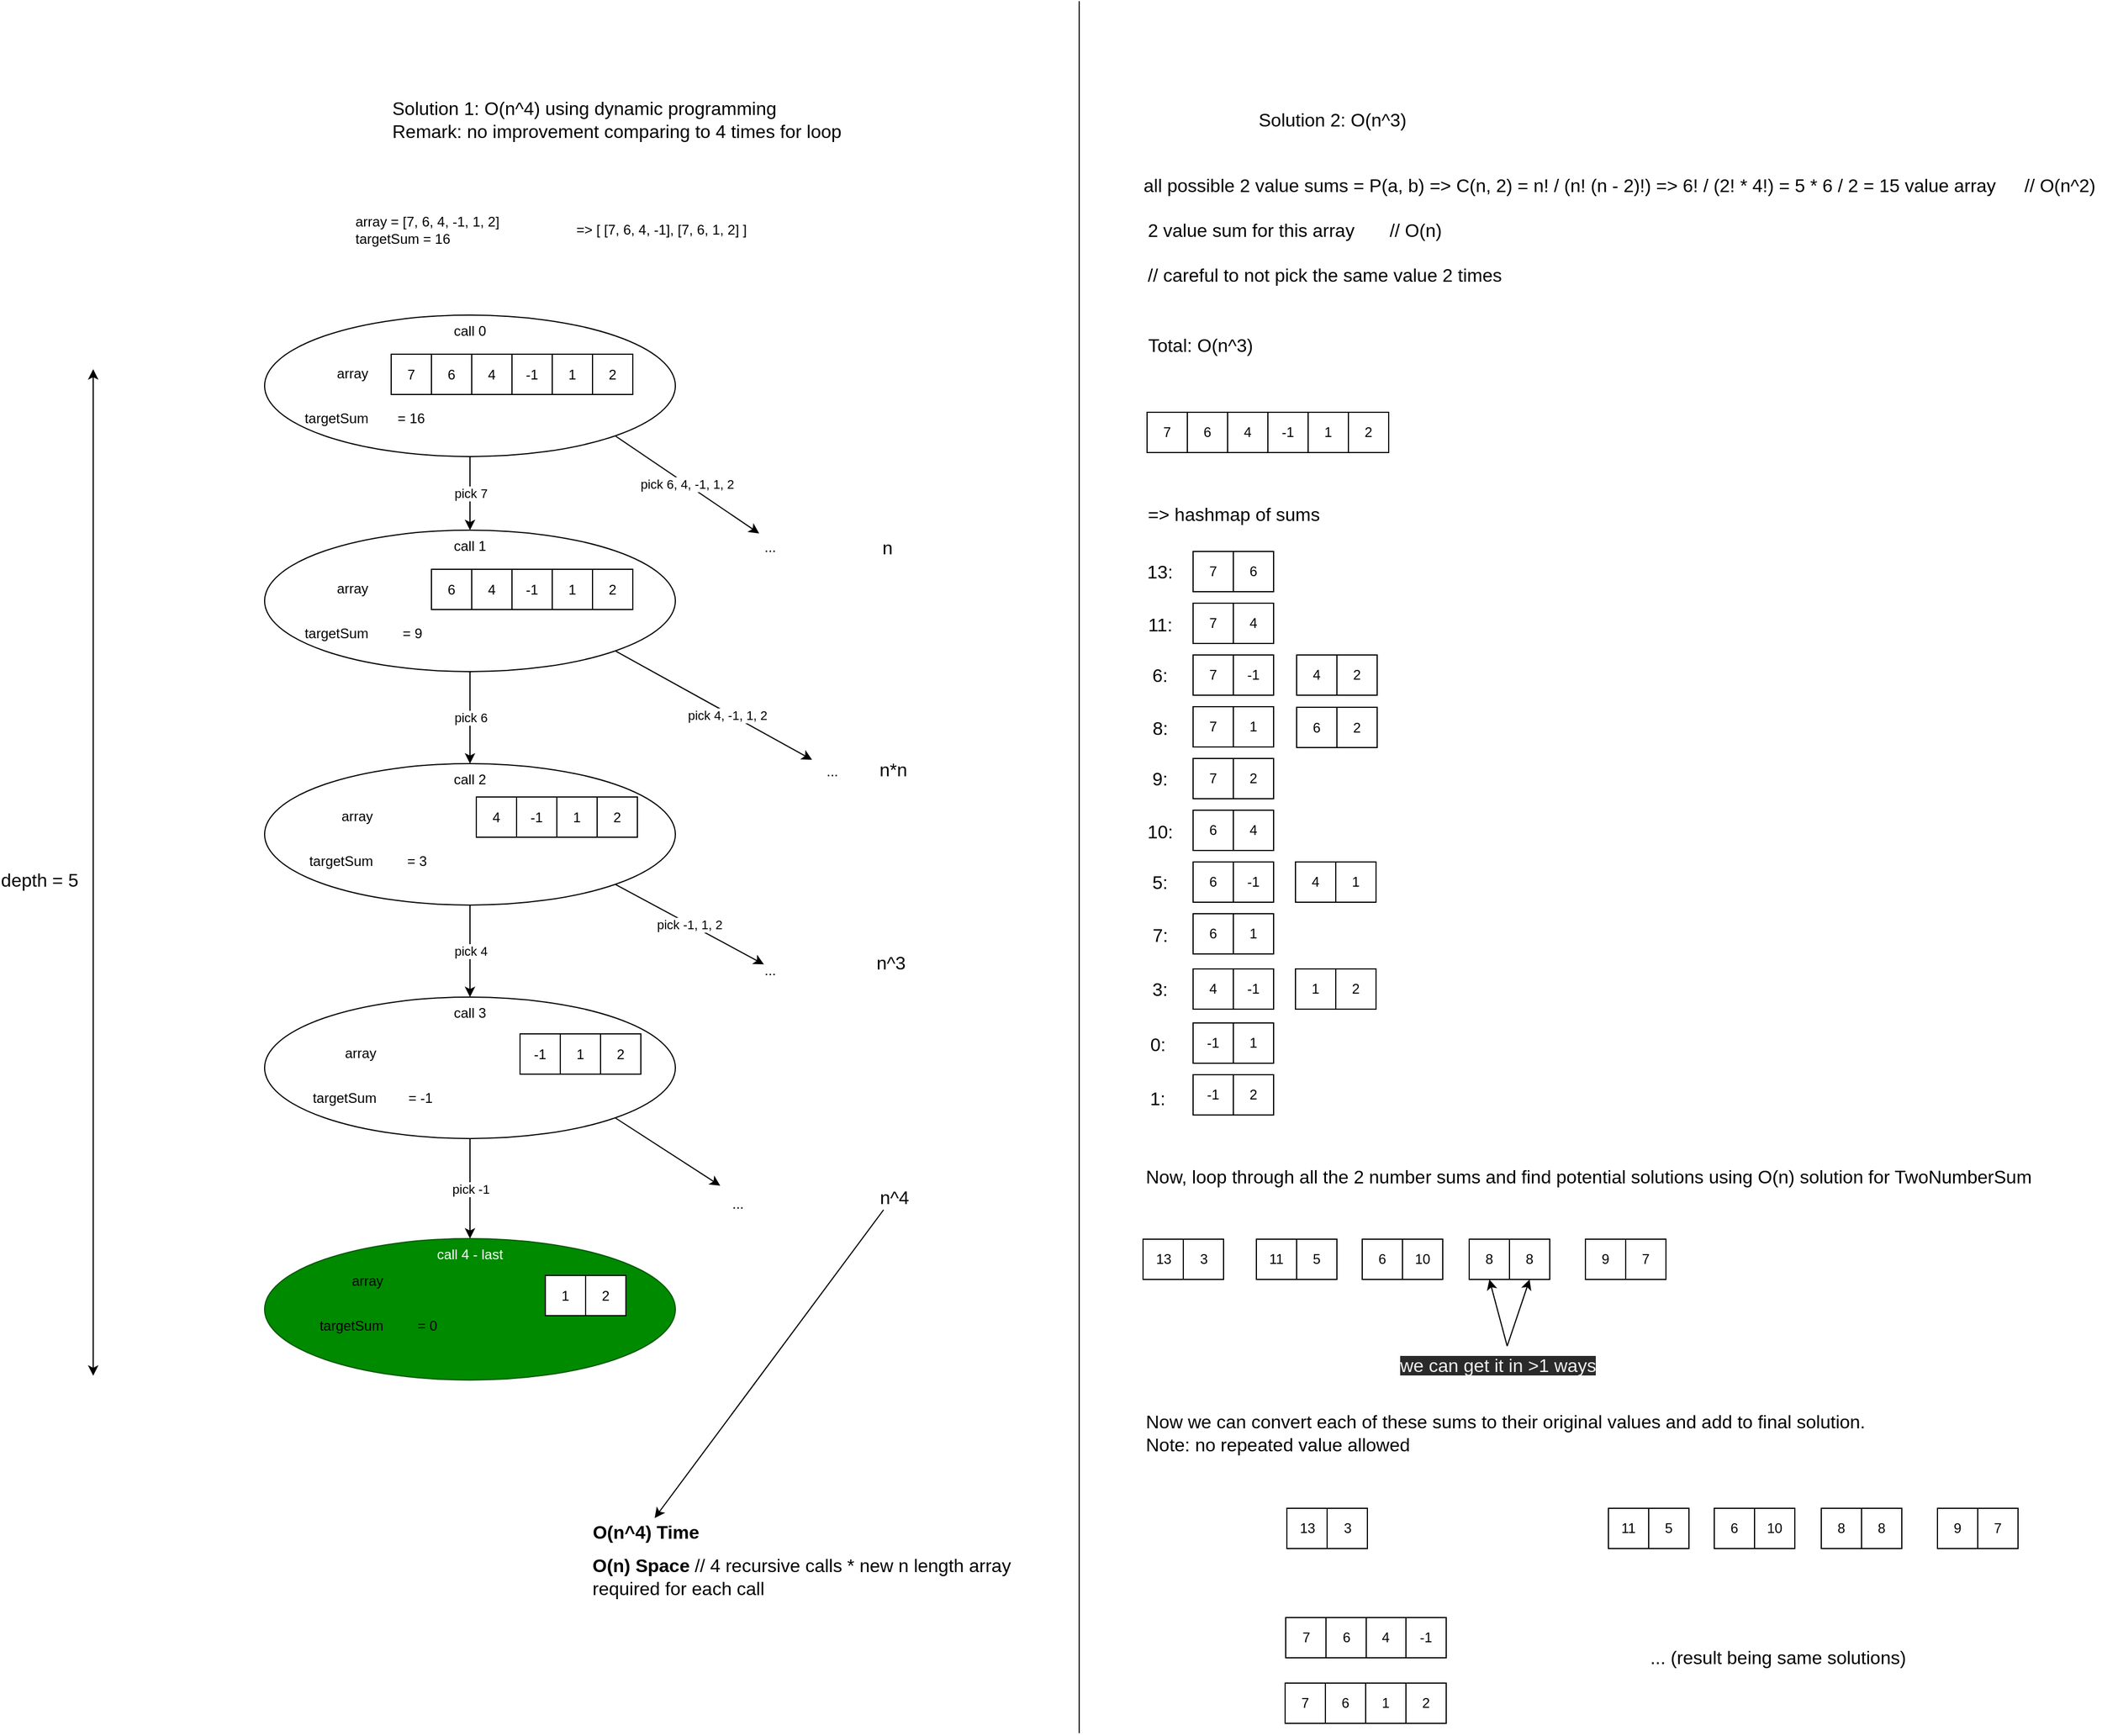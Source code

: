 <mxfile version="14.5.1" type="device" pages="3"><diagram id="52jLOXE6zLsqa1i4kyBE" name="FourNumberSum"><mxGraphModel dx="1883" dy="1316" grid="0" gridSize="10" guides="1" tooltips="1" connect="1" arrows="1" fold="1" page="0" pageScale="1" pageWidth="850" pageHeight="1100" math="0" shadow="0"><root><mxCell id="0"/><mxCell id="1" parent="0"/><mxCell id="6wpTSpkQ68BjGruzgyi4-23" value="pick 7" style="rounded=0;orthogonalLoop=1;jettySize=auto;html=1;exitX=0.5;exitY=1;exitDx=0;exitDy=0;entryX=0.5;entryY=0;entryDx=0;entryDy=0;" edge="1" parent="1" source="6wpTSpkQ68BjGruzgyi4-12" target="6wpTSpkQ68BjGruzgyi4-13"><mxGeometry relative="1" as="geometry"/></mxCell><mxCell id="6wpTSpkQ68BjGruzgyi4-24" value="pick 6, 4, -1, 1, 2" style="edgeStyle=none;rounded=0;orthogonalLoop=1;jettySize=auto;html=1;exitX=1;exitY=1;exitDx=0;exitDy=0;" edge="1" parent="1" source="6wpTSpkQ68BjGruzgyi4-12"><mxGeometry relative="1" as="geometry"><mxPoint x="545.862" y="346.851" as="targetPoint"/></mxGeometry></mxCell><mxCell id="6wpTSpkQ68BjGruzgyi4-12" value="call 0" style="ellipse;whiteSpace=wrap;html=1;align=center;verticalAlign=top;" vertex="1" parent="1"><mxGeometry x="116" y="157" width="357" height="123" as="geometry"/></mxCell><mxCell id="6wpTSpkQ68BjGruzgyi4-1" value="array = [7, 6, 4, -1, 1, 2]&lt;br&gt;targetSum = 16" style="text;html=1;align=left;verticalAlign=middle;resizable=0;points=[];autosize=1;" vertex="1" parent="1"><mxGeometry x="193" y="67" width="135" height="32" as="geometry"/></mxCell><mxCell id="6wpTSpkQ68BjGruzgyi4-2" value="=&amp;gt; [ [7, 6, 4, -1], [7, 6, 1, 2] ]" style="text;html=1;align=left;verticalAlign=middle;resizable=0;points=[];autosize=1;" vertex="1" parent="1"><mxGeometry x="385" y="74" width="158" height="18" as="geometry"/></mxCell><mxCell id="6wpTSpkQ68BjGruzgyi4-3" value="7" style="whiteSpace=wrap;html=1;aspect=fixed;align=center;" vertex="1" parent="1"><mxGeometry x="226" y="191" width="35" height="35" as="geometry"/></mxCell><mxCell id="6wpTSpkQ68BjGruzgyi4-4" value="6" style="whiteSpace=wrap;html=1;aspect=fixed;align=center;" vertex="1" parent="1"><mxGeometry x="261" y="191" width="35" height="35" as="geometry"/></mxCell><mxCell id="6wpTSpkQ68BjGruzgyi4-5" value="4" style="whiteSpace=wrap;html=1;aspect=fixed;align=center;" vertex="1" parent="1"><mxGeometry x="296" y="191" width="35" height="35" as="geometry"/></mxCell><mxCell id="6wpTSpkQ68BjGruzgyi4-6" value="-1" style="whiteSpace=wrap;html=1;aspect=fixed;align=center;" vertex="1" parent="1"><mxGeometry x="331" y="191" width="35" height="35" as="geometry"/></mxCell><mxCell id="6wpTSpkQ68BjGruzgyi4-7" value="1" style="whiteSpace=wrap;html=1;aspect=fixed;align=center;" vertex="1" parent="1"><mxGeometry x="366" y="191" width="35" height="35" as="geometry"/></mxCell><mxCell id="6wpTSpkQ68BjGruzgyi4-8" value="2" style="whiteSpace=wrap;html=1;aspect=fixed;align=center;" vertex="1" parent="1"><mxGeometry x="401" y="191" width="35" height="35" as="geometry"/></mxCell><mxCell id="6wpTSpkQ68BjGruzgyi4-9" value="array" style="text;html=1;align=center;verticalAlign=middle;resizable=0;points=[];autosize=1;" vertex="1" parent="1"><mxGeometry x="173" y="199" width="37" height="18" as="geometry"/></mxCell><mxCell id="6wpTSpkQ68BjGruzgyi4-10" value="targetSum" style="text;html=1;align=center;verticalAlign=middle;resizable=0;points=[];autosize=1;" vertex="1" parent="1"><mxGeometry x="145" y="238" width="65" height="18" as="geometry"/></mxCell><mxCell id="6wpTSpkQ68BjGruzgyi4-11" value="= 16" style="text;html=1;align=center;verticalAlign=middle;resizable=0;points=[];autosize=1;" vertex="1" parent="1"><mxGeometry x="226" y="238" width="34" height="18" as="geometry"/></mxCell><mxCell id="6wpTSpkQ68BjGruzgyi4-27" value="pick 6" style="edgeStyle=none;rounded=0;orthogonalLoop=1;jettySize=auto;html=1;" edge="1" parent="1" source="6wpTSpkQ68BjGruzgyi4-13" target="6wpTSpkQ68BjGruzgyi4-26"><mxGeometry relative="1" as="geometry"/></mxCell><mxCell id="6wpTSpkQ68BjGruzgyi4-36" style="edgeStyle=none;rounded=0;orthogonalLoop=1;jettySize=auto;html=1;exitX=1;exitY=1;exitDx=0;exitDy=0;" edge="1" parent="1" source="6wpTSpkQ68BjGruzgyi4-13"><mxGeometry relative="1" as="geometry"><mxPoint x="591.839" y="543.632" as="targetPoint"/></mxGeometry></mxCell><mxCell id="6wpTSpkQ68BjGruzgyi4-37" value="pick 4, -1, 1, 2" style="edgeLabel;html=1;align=center;verticalAlign=middle;resizable=0;points=[];" vertex="1" connectable="0" parent="6wpTSpkQ68BjGruzgyi4-36"><mxGeometry x="-0.206" y="1" relative="1" as="geometry"><mxPoint x="28.67" y="19.16" as="offset"/></mxGeometry></mxCell><mxCell id="6wpTSpkQ68BjGruzgyi4-13" value="call 1" style="ellipse;whiteSpace=wrap;html=1;align=center;verticalAlign=top;" vertex="1" parent="1"><mxGeometry x="116" y="344" width="357" height="123" as="geometry"/></mxCell><mxCell id="6wpTSpkQ68BjGruzgyi4-15" value="6" style="whiteSpace=wrap;html=1;aspect=fixed;align=center;" vertex="1" parent="1"><mxGeometry x="261" y="378" width="35" height="35" as="geometry"/></mxCell><mxCell id="6wpTSpkQ68BjGruzgyi4-16" value="4" style="whiteSpace=wrap;html=1;aspect=fixed;align=center;" vertex="1" parent="1"><mxGeometry x="296" y="378" width="35" height="35" as="geometry"/></mxCell><mxCell id="6wpTSpkQ68BjGruzgyi4-17" value="-1" style="whiteSpace=wrap;html=1;aspect=fixed;align=center;" vertex="1" parent="1"><mxGeometry x="331" y="378" width="35" height="35" as="geometry"/></mxCell><mxCell id="6wpTSpkQ68BjGruzgyi4-18" value="1" style="whiteSpace=wrap;html=1;aspect=fixed;align=center;" vertex="1" parent="1"><mxGeometry x="366" y="378" width="35" height="35" as="geometry"/></mxCell><mxCell id="6wpTSpkQ68BjGruzgyi4-19" value="2" style="whiteSpace=wrap;html=1;aspect=fixed;align=center;" vertex="1" parent="1"><mxGeometry x="401" y="378" width="35" height="35" as="geometry"/></mxCell><mxCell id="6wpTSpkQ68BjGruzgyi4-20" value="array" style="text;html=1;align=center;verticalAlign=middle;resizable=0;points=[];autosize=1;" vertex="1" parent="1"><mxGeometry x="173" y="386" width="37" height="18" as="geometry"/></mxCell><mxCell id="6wpTSpkQ68BjGruzgyi4-21" value="targetSum" style="text;html=1;align=center;verticalAlign=middle;resizable=0;points=[];autosize=1;" vertex="1" parent="1"><mxGeometry x="145" y="425" width="65" height="18" as="geometry"/></mxCell><mxCell id="6wpTSpkQ68BjGruzgyi4-22" value="= 9" style="text;html=1;align=center;verticalAlign=middle;resizable=0;points=[];autosize=1;" vertex="1" parent="1"><mxGeometry x="230" y="425" width="27" height="18" as="geometry"/></mxCell><mxCell id="6wpTSpkQ68BjGruzgyi4-25" value="..." style="text;html=1;align=center;verticalAlign=middle;resizable=0;points=[];autosize=1;" vertex="1" parent="1"><mxGeometry x="545" y="350" width="20" height="18" as="geometry"/></mxCell><mxCell id="6wpTSpkQ68BjGruzgyi4-39" value="pick 4" style="edgeStyle=none;rounded=0;orthogonalLoop=1;jettySize=auto;html=1;" edge="1" parent="1" source="6wpTSpkQ68BjGruzgyi4-26" target="6wpTSpkQ68BjGruzgyi4-38"><mxGeometry relative="1" as="geometry"/></mxCell><mxCell id="6wpTSpkQ68BjGruzgyi4-47" value="pick -1, 1, 2" style="edgeStyle=none;rounded=0;orthogonalLoop=1;jettySize=auto;html=1;exitX=1;exitY=1;exitDx=0;exitDy=0;" edge="1" parent="1" source="6wpTSpkQ68BjGruzgyi4-26"><mxGeometry relative="1" as="geometry"><mxPoint x="550.0" y="721.563" as="targetPoint"/></mxGeometry></mxCell><mxCell id="6wpTSpkQ68BjGruzgyi4-26" value="call 2" style="ellipse;whiteSpace=wrap;html=1;align=center;verticalAlign=top;" vertex="1" parent="1"><mxGeometry x="116" y="547" width="357" height="123" as="geometry"/></mxCell><mxCell id="6wpTSpkQ68BjGruzgyi4-29" value="4" style="whiteSpace=wrap;html=1;aspect=fixed;align=center;" vertex="1" parent="1"><mxGeometry x="300" y="576" width="35" height="35" as="geometry"/></mxCell><mxCell id="6wpTSpkQ68BjGruzgyi4-30" value="-1" style="whiteSpace=wrap;html=1;aspect=fixed;align=center;" vertex="1" parent="1"><mxGeometry x="335" y="576" width="35" height="35" as="geometry"/></mxCell><mxCell id="6wpTSpkQ68BjGruzgyi4-31" value="1" style="whiteSpace=wrap;html=1;aspect=fixed;align=center;" vertex="1" parent="1"><mxGeometry x="370" y="576" width="35" height="35" as="geometry"/></mxCell><mxCell id="6wpTSpkQ68BjGruzgyi4-32" value="2" style="whiteSpace=wrap;html=1;aspect=fixed;align=center;" vertex="1" parent="1"><mxGeometry x="405" y="576" width="35" height="35" as="geometry"/></mxCell><mxCell id="6wpTSpkQ68BjGruzgyi4-33" value="array" style="text;html=1;align=center;verticalAlign=middle;resizable=0;points=[];autosize=1;" vertex="1" parent="1"><mxGeometry x="177" y="584" width="37" height="18" as="geometry"/></mxCell><mxCell id="6wpTSpkQ68BjGruzgyi4-34" value="targetSum" style="text;html=1;align=center;verticalAlign=middle;resizable=0;points=[];autosize=1;" vertex="1" parent="1"><mxGeometry x="149" y="623" width="65" height="18" as="geometry"/></mxCell><mxCell id="6wpTSpkQ68BjGruzgyi4-35" value="= 3" style="text;html=1;align=center;verticalAlign=middle;resizable=0;points=[];autosize=1;" vertex="1" parent="1"><mxGeometry x="234" y="623" width="27" height="18" as="geometry"/></mxCell><mxCell id="6wpTSpkQ68BjGruzgyi4-51" value="pick -1" style="edgeStyle=none;rounded=0;orthogonalLoop=1;jettySize=auto;html=1;" edge="1" parent="1" source="6wpTSpkQ68BjGruzgyi4-38" target="6wpTSpkQ68BjGruzgyi4-50"><mxGeometry relative="1" as="geometry"/></mxCell><mxCell id="6wpTSpkQ68BjGruzgyi4-59" style="edgeStyle=none;rounded=0;orthogonalLoop=1;jettySize=auto;html=1;exitX=1;exitY=1;exitDx=0;exitDy=0;" edge="1" parent="1" source="6wpTSpkQ68BjGruzgyi4-38"><mxGeometry relative="1" as="geometry"><mxPoint x="512" y="914" as="targetPoint"/></mxGeometry></mxCell><mxCell id="6wpTSpkQ68BjGruzgyi4-38" value="call 3" style="ellipse;whiteSpace=wrap;html=1;align=center;verticalAlign=top;" vertex="1" parent="1"><mxGeometry x="116" y="750" width="357" height="123" as="geometry"/></mxCell><mxCell id="6wpTSpkQ68BjGruzgyi4-41" value="-1" style="whiteSpace=wrap;html=1;aspect=fixed;align=center;" vertex="1" parent="1"><mxGeometry x="338" y="782" width="35" height="35" as="geometry"/></mxCell><mxCell id="6wpTSpkQ68BjGruzgyi4-42" value="1" style="whiteSpace=wrap;html=1;aspect=fixed;align=center;" vertex="1" parent="1"><mxGeometry x="373" y="782" width="35" height="35" as="geometry"/></mxCell><mxCell id="6wpTSpkQ68BjGruzgyi4-43" value="2" style="whiteSpace=wrap;html=1;aspect=fixed;align=center;" vertex="1" parent="1"><mxGeometry x="408" y="782" width="35" height="35" as="geometry"/></mxCell><mxCell id="6wpTSpkQ68BjGruzgyi4-44" value="array" style="text;html=1;align=center;verticalAlign=middle;resizable=0;points=[];autosize=1;" vertex="1" parent="1"><mxGeometry x="180" y="790" width="37" height="18" as="geometry"/></mxCell><mxCell id="6wpTSpkQ68BjGruzgyi4-45" value="targetSum" style="text;html=1;align=center;verticalAlign=middle;resizable=0;points=[];autosize=1;" vertex="1" parent="1"><mxGeometry x="152" y="829" width="65" height="18" as="geometry"/></mxCell><mxCell id="6wpTSpkQ68BjGruzgyi4-46" value="= -1" style="text;html=1;align=center;verticalAlign=middle;resizable=0;points=[];autosize=1;" vertex="1" parent="1"><mxGeometry x="235" y="829" width="31" height="18" as="geometry"/></mxCell><mxCell id="6wpTSpkQ68BjGruzgyi4-48" value="..." style="text;html=1;align=center;verticalAlign=middle;resizable=0;points=[];autosize=1;" vertex="1" parent="1"><mxGeometry x="545" y="718" width="20" height="18" as="geometry"/></mxCell><mxCell id="6wpTSpkQ68BjGruzgyi4-49" value="..." style="text;html=1;align=center;verticalAlign=middle;resizable=0;points=[];autosize=1;" vertex="1" parent="1"><mxGeometry x="599" y="545" width="20" height="18" as="geometry"/></mxCell><mxCell id="6wpTSpkQ68BjGruzgyi4-50" value="call 4 - last" style="ellipse;whiteSpace=wrap;html=1;align=center;verticalAlign=top;fillColor=#008a00;strokeColor=#005700;fontColor=#ffffff;" vertex="1" parent="1"><mxGeometry x="116" y="960" width="357" height="123" as="geometry"/></mxCell><mxCell id="6wpTSpkQ68BjGruzgyi4-53" value="1" style="whiteSpace=wrap;html=1;aspect=fixed;align=center;" vertex="1" parent="1"><mxGeometry x="360" y="992" width="35" height="35" as="geometry"/></mxCell><mxCell id="6wpTSpkQ68BjGruzgyi4-54" value="2" style="whiteSpace=wrap;html=1;aspect=fixed;align=center;" vertex="1" parent="1"><mxGeometry x="395" y="992" width="35" height="35" as="geometry"/></mxCell><mxCell id="6wpTSpkQ68BjGruzgyi4-55" value="array" style="text;html=1;align=center;verticalAlign=middle;resizable=0;points=[];autosize=1;" vertex="1" parent="1"><mxGeometry x="186" y="988" width="37" height="18" as="geometry"/></mxCell><mxCell id="6wpTSpkQ68BjGruzgyi4-56" value="targetSum" style="text;html=1;align=center;verticalAlign=middle;resizable=0;points=[];autosize=1;" vertex="1" parent="1"><mxGeometry x="158" y="1027" width="65" height="18" as="geometry"/></mxCell><mxCell id="6wpTSpkQ68BjGruzgyi4-57" value="= 0" style="text;html=1;align=center;verticalAlign=middle;resizable=0;points=[];autosize=1;" vertex="1" parent="1"><mxGeometry x="243" y="1027" width="27" height="18" as="geometry"/></mxCell><mxCell id="6wpTSpkQ68BjGruzgyi4-60" value="..." style="text;html=1;align=center;verticalAlign=middle;resizable=0;points=[];autosize=1;" vertex="1" parent="1"><mxGeometry x="517" y="921" width="20" height="18" as="geometry"/></mxCell><mxCell id="6wpTSpkQ68BjGruzgyi4-61" value="depth = 5" style="endArrow=classic;startArrow=classic;html=1;fontSize=16;" edge="1" parent="1"><mxGeometry x="-0.015" y="47" width="50" height="50" relative="1" as="geometry"><mxPoint x="-33" y="1079.274" as="sourcePoint"/><mxPoint x="-33" y="204" as="targetPoint"/><mxPoint as="offset"/></mxGeometry></mxCell><mxCell id="6wpTSpkQ68BjGruzgyi4-62" value="n" style="text;html=1;align=center;verticalAlign=middle;resizable=0;points=[];autosize=1;fontSize=16;" vertex="1" parent="1"><mxGeometry x="647" y="347.5" width="19" height="23" as="geometry"/></mxCell><mxCell id="6wpTSpkQ68BjGruzgyi4-63" value="n*n" style="text;html=1;align=center;verticalAlign=middle;resizable=0;points=[];autosize=1;fontSize=16;" vertex="1" parent="1"><mxGeometry x="645" y="540" width="34" height="23" as="geometry"/></mxCell><mxCell id="6wpTSpkQ68BjGruzgyi4-64" value="n^3" style="text;html=1;align=center;verticalAlign=middle;resizable=0;points=[];autosize=1;fontSize=16;" vertex="1" parent="1"><mxGeometry x="642" y="708" width="35" height="23" as="geometry"/></mxCell><mxCell id="6wpTSpkQ68BjGruzgyi4-68" value="" style="edgeStyle=none;rounded=0;orthogonalLoop=1;jettySize=auto;html=1;fontSize=16;" edge="1" parent="1" source="6wpTSpkQ68BjGruzgyi4-65" target="6wpTSpkQ68BjGruzgyi4-66"><mxGeometry relative="1" as="geometry"/></mxCell><mxCell id="6wpTSpkQ68BjGruzgyi4-65" value="n^4" style="text;html=1;align=center;verticalAlign=middle;resizable=0;points=[];autosize=1;fontSize=16;" vertex="1" parent="1"><mxGeometry x="645" y="912" width="35" height="23" as="geometry"/></mxCell><mxCell id="6wpTSpkQ68BjGruzgyi4-66" value="O(n^4) Time" style="text;html=1;align=center;verticalAlign=middle;resizable=0;points=[];autosize=1;fontSize=16;fontStyle=1" vertex="1" parent="1"><mxGeometry x="395" y="1203" width="103" height="23" as="geometry"/></mxCell><mxCell id="6wpTSpkQ68BjGruzgyi4-69" value="O(n) Space &lt;span style=&quot;font-weight: normal&quot;&gt;// 4 recursive calls * new n length array &lt;br&gt;required for each call&lt;/span&gt;" style="text;html=1;align=left;verticalAlign=middle;resizable=0;points=[];autosize=1;fontSize=16;fontStyle=1" vertex="1" parent="1"><mxGeometry x="399" y="1233" width="374" height="41" as="geometry"/></mxCell><mxCell id="6wpTSpkQ68BjGruzgyi4-70" value="Solution 1: O(n^4) using dynamic programming&lt;br&gt;Remark: no improvement comparing to 4 times for loop" style="text;html=1;align=left;verticalAlign=middle;resizable=0;points=[];autosize=1;fontSize=16;" vertex="1" parent="1"><mxGeometry x="225" y="-34" width="401" height="41" as="geometry"/></mxCell><mxCell id="6wpTSpkQ68BjGruzgyi4-71" value="Solution 2: O(n^3)" style="text;html=1;align=left;verticalAlign=middle;resizable=0;points=[];autosize=1;fontSize=16;" vertex="1" parent="1"><mxGeometry x="978" y="-25" width="139" height="23" as="geometry"/></mxCell><mxCell id="6wpTSpkQ68BjGruzgyi4-113" value="all possible 2 value sums = P(a, b) =&amp;gt; C(n, 2) = n! / (n! (n - 2)!) =&amp;gt; 6! / (2! * 4!) = 5 * 6 / 2 = 15 value array" style="text;html=1;align=left;verticalAlign=middle;resizable=0;points=[];autosize=1;fontSize=16;" vertex="1" parent="1"><mxGeometry x="878" y="32" width="751" height="23" as="geometry"/></mxCell><mxCell id="6wpTSpkQ68BjGruzgyi4-114" value="// O(n^2)" style="text;html=1;align=center;verticalAlign=middle;resizable=0;points=[];autosize=1;fontSize=16;" vertex="1" parent="1"><mxGeometry x="1640" y="32" width="72" height="23" as="geometry"/></mxCell><mxCell id="6wpTSpkQ68BjGruzgyi4-121" value="// careful to not pick the same value 2 times" style="text;html=1;align=center;verticalAlign=middle;resizable=0;points=[];autosize=1;fontSize=16;" vertex="1" parent="1"><mxGeometry x="878" y="110" width="318" height="23" as="geometry"/></mxCell><mxCell id="6wpTSpkQ68BjGruzgyi4-122" value="2 value sum for this array" style="text;html=1;align=center;verticalAlign=middle;resizable=0;points=[];autosize=1;fontSize=16;" vertex="1" parent="1"><mxGeometry x="878" y="71" width="189" height="23" as="geometry"/></mxCell><mxCell id="6wpTSpkQ68BjGruzgyi4-123" value="// O(n)" style="text;html=1;align=center;verticalAlign=middle;resizable=0;points=[];autosize=1;fontSize=16;" vertex="1" parent="1"><mxGeometry x="1088" y="71.5" width="55" height="23" as="geometry"/></mxCell><mxCell id="6wpTSpkQ68BjGruzgyi4-124" value="Total: O(n^3)" style="text;html=1;align=center;verticalAlign=middle;resizable=0;points=[];autosize=1;fontSize=16;" vertex="1" parent="1"><mxGeometry x="878" y="171.5" width="101" height="23" as="geometry"/></mxCell><mxCell id="6wpTSpkQ68BjGruzgyi4-126" value="7" style="whiteSpace=wrap;html=1;aspect=fixed;align=center;" vertex="1" parent="1"><mxGeometry x="883" y="241.5" width="35" height="35" as="geometry"/></mxCell><mxCell id="6wpTSpkQ68BjGruzgyi4-127" value="6" style="whiteSpace=wrap;html=1;aspect=fixed;align=center;" vertex="1" parent="1"><mxGeometry x="918" y="241.5" width="35" height="35" as="geometry"/></mxCell><mxCell id="6wpTSpkQ68BjGruzgyi4-128" value="4" style="whiteSpace=wrap;html=1;aspect=fixed;align=center;" vertex="1" parent="1"><mxGeometry x="953" y="241.5" width="35" height="35" as="geometry"/></mxCell><mxCell id="6wpTSpkQ68BjGruzgyi4-129" value="-1" style="whiteSpace=wrap;html=1;aspect=fixed;align=center;" vertex="1" parent="1"><mxGeometry x="988" y="241.5" width="35" height="35" as="geometry"/></mxCell><mxCell id="6wpTSpkQ68BjGruzgyi4-130" value="1" style="whiteSpace=wrap;html=1;aspect=fixed;align=center;" vertex="1" parent="1"><mxGeometry x="1023" y="241.5" width="35" height="35" as="geometry"/></mxCell><mxCell id="6wpTSpkQ68BjGruzgyi4-131" value="2" style="whiteSpace=wrap;html=1;aspect=fixed;align=center;" vertex="1" parent="1"><mxGeometry x="1058" y="241.5" width="35" height="35" as="geometry"/></mxCell><mxCell id="6wpTSpkQ68BjGruzgyi4-132" value="7" style="whiteSpace=wrap;html=1;aspect=fixed;align=center;" vertex="1" parent="1"><mxGeometry x="923" y="362.5" width="35" height="35" as="geometry"/></mxCell><mxCell id="6wpTSpkQ68BjGruzgyi4-133" value="6" style="whiteSpace=wrap;html=1;aspect=fixed;align=center;" vertex="1" parent="1"><mxGeometry x="958" y="362.5" width="35" height="35" as="geometry"/></mxCell><mxCell id="6wpTSpkQ68BjGruzgyi4-134" value="13:&amp;nbsp;" style="text;html=1;align=center;verticalAlign=middle;resizable=0;points=[];autosize=1;fontSize=16;" vertex="1" parent="1"><mxGeometry x="878" y="369" width="36" height="22" as="geometry"/></mxCell><mxCell id="6wpTSpkQ68BjGruzgyi4-135" value="7" style="whiteSpace=wrap;html=1;aspect=fixed;align=center;" vertex="1" parent="1"><mxGeometry x="923" y="407.5" width="35" height="35" as="geometry"/></mxCell><mxCell id="6wpTSpkQ68BjGruzgyi4-136" value="4" style="whiteSpace=wrap;html=1;aspect=fixed;align=center;" vertex="1" parent="1"><mxGeometry x="958" y="407.5" width="35" height="35" as="geometry"/></mxCell><mxCell id="6wpTSpkQ68BjGruzgyi4-137" value="11:" style="text;html=1;align=center;verticalAlign=middle;resizable=0;points=[];autosize=1;fontSize=16;" vertex="1" parent="1"><mxGeometry x="878" y="414.5" width="31" height="22" as="geometry"/></mxCell><mxCell id="6wpTSpkQ68BjGruzgyi4-138" value="7" style="whiteSpace=wrap;html=1;aspect=fixed;align=center;" vertex="1" parent="1"><mxGeometry x="923" y="452.5" width="35" height="35" as="geometry"/></mxCell><mxCell id="6wpTSpkQ68BjGruzgyi4-139" value="-1" style="whiteSpace=wrap;html=1;aspect=fixed;align=center;" vertex="1" parent="1"><mxGeometry x="958" y="452.5" width="35" height="35" as="geometry"/></mxCell><mxCell id="6wpTSpkQ68BjGruzgyi4-140" value="6:&amp;nbsp;" style="text;html=1;align=center;verticalAlign=middle;resizable=0;points=[];autosize=1;fontSize=16;" vertex="1" parent="1"><mxGeometry x="882" y="459" width="28" height="22" as="geometry"/></mxCell><mxCell id="6wpTSpkQ68BjGruzgyi4-141" value="7" style="whiteSpace=wrap;html=1;aspect=fixed;align=center;" vertex="1" parent="1"><mxGeometry x="923" y="497.5" width="35" height="35" as="geometry"/></mxCell><mxCell id="6wpTSpkQ68BjGruzgyi4-142" value="1" style="whiteSpace=wrap;html=1;aspect=fixed;align=center;" vertex="1" parent="1"><mxGeometry x="958" y="497.5" width="35" height="35" as="geometry"/></mxCell><mxCell id="6wpTSpkQ68BjGruzgyi4-143" value="8:" style="text;html=1;align=center;verticalAlign=middle;resizable=0;points=[];autosize=1;fontSize=16;" vertex="1" parent="1"><mxGeometry x="882" y="504.5" width="24" height="22" as="geometry"/></mxCell><mxCell id="6wpTSpkQ68BjGruzgyi4-144" value="7" style="whiteSpace=wrap;html=1;aspect=fixed;align=center;" vertex="1" parent="1"><mxGeometry x="923" y="542.5" width="35" height="35" as="geometry"/></mxCell><mxCell id="6wpTSpkQ68BjGruzgyi4-145" value="2" style="whiteSpace=wrap;html=1;aspect=fixed;align=center;" vertex="1" parent="1"><mxGeometry x="958" y="542.5" width="35" height="35" as="geometry"/></mxCell><mxCell id="6wpTSpkQ68BjGruzgyi4-146" value="9:&amp;nbsp;" style="text;html=1;align=center;verticalAlign=middle;resizable=0;points=[];autosize=1;fontSize=16;" vertex="1" parent="1"><mxGeometry x="882" y="549" width="28" height="22" as="geometry"/></mxCell><mxCell id="6wpTSpkQ68BjGruzgyi4-147" value="6" style="whiteSpace=wrap;html=1;aspect=fixed;align=center;" vertex="1" parent="1"><mxGeometry x="923" y="587.5" width="35" height="35" as="geometry"/></mxCell><mxCell id="6wpTSpkQ68BjGruzgyi4-148" value="4" style="whiteSpace=wrap;html=1;aspect=fixed;align=center;" vertex="1" parent="1"><mxGeometry x="958" y="587.5" width="35" height="35" as="geometry"/></mxCell><mxCell id="6wpTSpkQ68BjGruzgyi4-149" value="10:" style="text;html=1;align=center;verticalAlign=middle;resizable=0;points=[];autosize=1;fontSize=16;" vertex="1" parent="1"><mxGeometry x="878" y="594.5" width="32" height="22" as="geometry"/></mxCell><mxCell id="6wpTSpkQ68BjGruzgyi4-150" value="6" style="whiteSpace=wrap;html=1;aspect=fixed;align=center;" vertex="1" parent="1"><mxGeometry x="923" y="632.5" width="35" height="35" as="geometry"/></mxCell><mxCell id="6wpTSpkQ68BjGruzgyi4-151" value="-1" style="whiteSpace=wrap;html=1;aspect=fixed;align=center;" vertex="1" parent="1"><mxGeometry x="958" y="632.5" width="35" height="35" as="geometry"/></mxCell><mxCell id="6wpTSpkQ68BjGruzgyi4-152" value="5:&amp;nbsp;" style="text;html=1;align=center;verticalAlign=middle;resizable=0;points=[];autosize=1;fontSize=16;" vertex="1" parent="1"><mxGeometry x="882" y="639" width="28" height="22" as="geometry"/></mxCell><mxCell id="6wpTSpkQ68BjGruzgyi4-153" value="6" style="whiteSpace=wrap;html=1;aspect=fixed;align=center;" vertex="1" parent="1"><mxGeometry x="923" y="677.5" width="35" height="35" as="geometry"/></mxCell><mxCell id="6wpTSpkQ68BjGruzgyi4-154" value="1" style="whiteSpace=wrap;html=1;aspect=fixed;align=center;" vertex="1" parent="1"><mxGeometry x="958" y="677.5" width="35" height="35" as="geometry"/></mxCell><mxCell id="6wpTSpkQ68BjGruzgyi4-155" value="7:" style="text;html=1;align=center;verticalAlign=middle;resizable=0;points=[];autosize=1;fontSize=16;" vertex="1" parent="1"><mxGeometry x="882" y="684.5" width="24" height="22" as="geometry"/></mxCell><mxCell id="6wpTSpkQ68BjGruzgyi4-156" value="6" style="whiteSpace=wrap;html=1;aspect=fixed;align=center;" vertex="1" parent="1"><mxGeometry x="1013" y="498" width="35" height="35" as="geometry"/></mxCell><mxCell id="6wpTSpkQ68BjGruzgyi4-157" value="2" style="whiteSpace=wrap;html=1;aspect=fixed;align=center;" vertex="1" parent="1"><mxGeometry x="1048" y="498" width="35" height="35" as="geometry"/></mxCell><mxCell id="6wpTSpkQ68BjGruzgyi4-159" value="4" style="whiteSpace=wrap;html=1;aspect=fixed;align=center;" vertex="1" parent="1"><mxGeometry x="923" y="725.5" width="35" height="35" as="geometry"/></mxCell><mxCell id="6wpTSpkQ68BjGruzgyi4-160" value="-1" style="whiteSpace=wrap;html=1;aspect=fixed;align=center;" vertex="1" parent="1"><mxGeometry x="958" y="725.5" width="35" height="35" as="geometry"/></mxCell><mxCell id="6wpTSpkQ68BjGruzgyi4-161" value="3:&amp;nbsp;" style="text;html=1;align=center;verticalAlign=middle;resizable=0;points=[];autosize=1;fontSize=16;" vertex="1" parent="1"><mxGeometry x="882" y="732" width="28" height="22" as="geometry"/></mxCell><mxCell id="6wpTSpkQ68BjGruzgyi4-162" value="4" style="whiteSpace=wrap;html=1;aspect=fixed;align=center;" vertex="1" parent="1"><mxGeometry x="1012" y="632.5" width="35" height="35" as="geometry"/></mxCell><mxCell id="6wpTSpkQ68BjGruzgyi4-163" value="1" style="whiteSpace=wrap;html=1;aspect=fixed;align=center;" vertex="1" parent="1"><mxGeometry x="1047" y="632.5" width="35" height="35" as="geometry"/></mxCell><mxCell id="6wpTSpkQ68BjGruzgyi4-165" value="4" style="whiteSpace=wrap;html=1;aspect=fixed;align=center;" vertex="1" parent="1"><mxGeometry x="1013" y="452.5" width="35" height="35" as="geometry"/></mxCell><mxCell id="6wpTSpkQ68BjGruzgyi4-166" value="2" style="whiteSpace=wrap;html=1;aspect=fixed;align=center;" vertex="1" parent="1"><mxGeometry x="1048" y="452.5" width="35" height="35" as="geometry"/></mxCell><mxCell id="6wpTSpkQ68BjGruzgyi4-168" value="-1" style="whiteSpace=wrap;html=1;aspect=fixed;align=center;" vertex="1" parent="1"><mxGeometry x="923" y="772.5" width="35" height="35" as="geometry"/></mxCell><mxCell id="6wpTSpkQ68BjGruzgyi4-169" value="1" style="whiteSpace=wrap;html=1;aspect=fixed;align=center;" vertex="1" parent="1"><mxGeometry x="958" y="772.5" width="35" height="35" as="geometry"/></mxCell><mxCell id="6wpTSpkQ68BjGruzgyi4-170" value="-1" style="whiteSpace=wrap;html=1;aspect=fixed;align=center;" vertex="1" parent="1"><mxGeometry x="923" y="817.5" width="35" height="35" as="geometry"/></mxCell><mxCell id="6wpTSpkQ68BjGruzgyi4-171" value="2" style="whiteSpace=wrap;html=1;aspect=fixed;align=center;" vertex="1" parent="1"><mxGeometry x="958" y="817.5" width="35" height="35" as="geometry"/></mxCell><mxCell id="6wpTSpkQ68BjGruzgyi4-172" value="0:" style="text;html=1;align=center;verticalAlign=middle;resizable=0;points=[];autosize=1;fontSize=16;" vertex="1" parent="1"><mxGeometry x="879.5" y="779.5" width="24" height="22" as="geometry"/></mxCell><mxCell id="6wpTSpkQ68BjGruzgyi4-173" value="1:&amp;nbsp;" style="text;html=1;align=center;verticalAlign=middle;resizable=0;points=[];autosize=1;fontSize=16;" vertex="1" parent="1"><mxGeometry x="879.5" y="827" width="28" height="22" as="geometry"/></mxCell><mxCell id="6wpTSpkQ68BjGruzgyi4-174" value="1" style="whiteSpace=wrap;html=1;aspect=fixed;align=center;" vertex="1" parent="1"><mxGeometry x="1012" y="725.5" width="35" height="35" as="geometry"/></mxCell><mxCell id="6wpTSpkQ68BjGruzgyi4-175" value="2" style="whiteSpace=wrap;html=1;aspect=fixed;align=center;" vertex="1" parent="1"><mxGeometry x="1047" y="725.5" width="35" height="35" as="geometry"/></mxCell><mxCell id="6wpTSpkQ68BjGruzgyi4-177" value="=&amp;gt; hashmap of sums" style="text;html=1;align=center;verticalAlign=middle;resizable=0;points=[];autosize=1;fontSize=16;" vertex="1" parent="1"><mxGeometry x="878" y="318.5" width="160" height="22" as="geometry"/></mxCell><mxCell id="6wpTSpkQ68BjGruzgyi4-178" value="" style="endArrow=none;html=1;fontSize=16;" edge="1" parent="1"><mxGeometry width="50" height="50" relative="1" as="geometry"><mxPoint x="824" y="1390" as="sourcePoint"/><mxPoint x="824" y="-116" as="targetPoint"/></mxGeometry></mxCell><mxCell id="6wpTSpkQ68BjGruzgyi4-179" value="Now, loop through all the 2 number sums and find potential solutions using O(n) solution for TwoNumberSum" style="text;html=1;align=left;verticalAlign=middle;resizable=0;points=[];autosize=1;fontSize=16;" vertex="1" parent="1"><mxGeometry x="879.5" y="894.5" width="780" height="22" as="geometry"/></mxCell><mxCell id="6wpTSpkQ68BjGruzgyi4-180" value="13" style="whiteSpace=wrap;html=1;aspect=fixed;align=center;" vertex="1" parent="1"><mxGeometry x="879.5" y="960.5" width="35" height="35" as="geometry"/></mxCell><mxCell id="6wpTSpkQ68BjGruzgyi4-181" value="3" style="whiteSpace=wrap;html=1;aspect=fixed;align=center;" vertex="1" parent="1"><mxGeometry x="914.5" y="960.5" width="35" height="35" as="geometry"/></mxCell><mxCell id="6wpTSpkQ68BjGruzgyi4-182" value="11" style="whiteSpace=wrap;html=1;aspect=fixed;align=center;" vertex="1" parent="1"><mxGeometry x="978" y="960.5" width="35" height="35" as="geometry"/></mxCell><mxCell id="6wpTSpkQ68BjGruzgyi4-183" value="5" style="whiteSpace=wrap;html=1;aspect=fixed;align=center;" vertex="1" parent="1"><mxGeometry x="1013" y="960.5" width="35" height="35" as="geometry"/></mxCell><mxCell id="6wpTSpkQ68BjGruzgyi4-184" value="6" style="whiteSpace=wrap;html=1;aspect=fixed;align=center;" vertex="1" parent="1"><mxGeometry x="1070" y="960.5" width="35" height="35" as="geometry"/></mxCell><mxCell id="6wpTSpkQ68BjGruzgyi4-185" value="10" style="whiteSpace=wrap;html=1;aspect=fixed;align=center;" vertex="1" parent="1"><mxGeometry x="1105" y="960.5" width="35" height="35" as="geometry"/></mxCell><mxCell id="6wpTSpkQ68BjGruzgyi4-193" style="edgeStyle=none;rounded=0;orthogonalLoop=1;jettySize=auto;html=1;fontSize=16;entryX=0.5;entryY=1;entryDx=0;entryDy=0;exitX=0.5;exitY=0;exitDx=0;exitDy=0;" edge="1" parent="1" source="6wpTSpkQ68BjGruzgyi4-191" target="6wpTSpkQ68BjGruzgyi4-186"><mxGeometry relative="1" as="geometry"><mxPoint x="1192" y="1059.5" as="sourcePoint"/></mxGeometry></mxCell><mxCell id="6wpTSpkQ68BjGruzgyi4-186" value="8" style="whiteSpace=wrap;html=1;aspect=fixed;align=center;" vertex="1" parent="1"><mxGeometry x="1163" y="960.5" width="35" height="35" as="geometry"/></mxCell><mxCell id="6wpTSpkQ68BjGruzgyi4-187" value="8" style="whiteSpace=wrap;html=1;aspect=fixed;align=center;" vertex="1" parent="1"><mxGeometry x="1198" y="960.5" width="35" height="35" as="geometry"/></mxCell><mxCell id="6wpTSpkQ68BjGruzgyi4-188" value="9" style="whiteSpace=wrap;html=1;aspect=fixed;align=center;" vertex="1" parent="1"><mxGeometry x="1264" y="960.5" width="35" height="35" as="geometry"/></mxCell><mxCell id="6wpTSpkQ68BjGruzgyi4-189" value="7" style="whiteSpace=wrap;html=1;aspect=fixed;align=center;" vertex="1" parent="1"><mxGeometry x="1299" y="960.5" width="35" height="35" as="geometry"/></mxCell><mxCell id="6wpTSpkQ68BjGruzgyi4-192" style="edgeStyle=none;rounded=0;orthogonalLoop=1;jettySize=auto;html=1;exitX=0.5;exitY=0;exitDx=0;exitDy=0;entryX=0.5;entryY=1;entryDx=0;entryDy=0;fontSize=16;" edge="1" parent="1" source="6wpTSpkQ68BjGruzgyi4-191" target="6wpTSpkQ68BjGruzgyi4-187"><mxGeometry relative="1" as="geometry"/></mxCell><mxCell id="6wpTSpkQ68BjGruzgyi4-191" value="&lt;span style=&quot;color: rgb(240, 240, 240); font-family: helvetica; font-size: 16px; font-style: normal; font-weight: 400; letter-spacing: normal; text-align: left; text-indent: 0px; text-transform: none; word-spacing: 0px; background-color: rgb(42, 42, 42); display: inline; float: none;&quot;&gt;we can get it in &amp;gt;1 ways&lt;/span&gt;" style="text;whiteSpace=wrap;html=1;fontSize=16;" vertex="1" parent="1"><mxGeometry x="1101" y="1053.5" width="190" height="32" as="geometry"/></mxCell><mxCell id="6wpTSpkQ68BjGruzgyi4-194" value="Now we can convert each of these sums to their original values and add to final solution. &lt;br&gt;Note: no repeated value allowed" style="text;html=1;align=left;verticalAlign=middle;resizable=0;points=[];autosize=1;fontSize=16;" vertex="1" parent="1"><mxGeometry x="879.5" y="1108.5" width="636" height="41" as="geometry"/></mxCell><mxCell id="6wpTSpkQ68BjGruzgyi4-195" value="13" style="whiteSpace=wrap;html=1;aspect=fixed;align=center;" vertex="1" parent="1"><mxGeometry x="1004.5" y="1194.5" width="35" height="35" as="geometry"/></mxCell><mxCell id="6wpTSpkQ68BjGruzgyi4-196" value="3" style="whiteSpace=wrap;html=1;aspect=fixed;align=center;" vertex="1" parent="1"><mxGeometry x="1039.5" y="1194.5" width="35" height="35" as="geometry"/></mxCell><mxCell id="6wpTSpkQ68BjGruzgyi4-197" value="11" style="whiteSpace=wrap;html=1;aspect=fixed;align=center;" vertex="1" parent="1"><mxGeometry x="1284" y="1194.5" width="35" height="35" as="geometry"/></mxCell><mxCell id="6wpTSpkQ68BjGruzgyi4-198" value="5" style="whiteSpace=wrap;html=1;aspect=fixed;align=center;" vertex="1" parent="1"><mxGeometry x="1319" y="1194.5" width="35" height="35" as="geometry"/></mxCell><mxCell id="6wpTSpkQ68BjGruzgyi4-199" value="6" style="whiteSpace=wrap;html=1;aspect=fixed;align=center;" vertex="1" parent="1"><mxGeometry x="1376" y="1194.5" width="35" height="35" as="geometry"/></mxCell><mxCell id="6wpTSpkQ68BjGruzgyi4-200" value="10" style="whiteSpace=wrap;html=1;aspect=fixed;align=center;" vertex="1" parent="1"><mxGeometry x="1411" y="1194.5" width="35" height="35" as="geometry"/></mxCell><mxCell id="6wpTSpkQ68BjGruzgyi4-201" value="8" style="whiteSpace=wrap;html=1;aspect=fixed;align=center;" vertex="1" parent="1"><mxGeometry x="1469" y="1194.5" width="35" height="35" as="geometry"/></mxCell><mxCell id="6wpTSpkQ68BjGruzgyi4-202" value="8" style="whiteSpace=wrap;html=1;aspect=fixed;align=center;" vertex="1" parent="1"><mxGeometry x="1504" y="1194.5" width="35" height="35" as="geometry"/></mxCell><mxCell id="6wpTSpkQ68BjGruzgyi4-203" value="9" style="whiteSpace=wrap;html=1;aspect=fixed;align=center;" vertex="1" parent="1"><mxGeometry x="1570" y="1194.5" width="35" height="35" as="geometry"/></mxCell><mxCell id="6wpTSpkQ68BjGruzgyi4-204" value="7" style="whiteSpace=wrap;html=1;aspect=fixed;align=center;" vertex="1" parent="1"><mxGeometry x="1605" y="1194.5" width="35" height="35" as="geometry"/></mxCell><mxCell id="6wpTSpkQ68BjGruzgyi4-205" value="7" style="whiteSpace=wrap;html=1;aspect=fixed;align=center;" vertex="1" parent="1"><mxGeometry x="1003" y="1346.5" width="35" height="35" as="geometry"/></mxCell><mxCell id="6wpTSpkQ68BjGruzgyi4-206" value="6" style="whiteSpace=wrap;html=1;aspect=fixed;align=center;" vertex="1" parent="1"><mxGeometry x="1038" y="1346.5" width="35" height="35" as="geometry"/></mxCell><mxCell id="6wpTSpkQ68BjGruzgyi4-231" value="4" style="whiteSpace=wrap;html=1;aspect=fixed;align=center;" vertex="1" parent="1"><mxGeometry x="1073" y="1289.5" width="35" height="35" as="geometry"/></mxCell><mxCell id="6wpTSpkQ68BjGruzgyi4-232" value="-1" style="whiteSpace=wrap;html=1;aspect=fixed;align=center;" vertex="1" parent="1"><mxGeometry x="1108" y="1289.5" width="35" height="35" as="geometry"/></mxCell><mxCell id="6wpTSpkQ68BjGruzgyi4-238" value="1" style="whiteSpace=wrap;html=1;aspect=fixed;align=center;" vertex="1" parent="1"><mxGeometry x="1073" y="1346.5" width="35" height="35" as="geometry"/></mxCell><mxCell id="6wpTSpkQ68BjGruzgyi4-239" value="2" style="whiteSpace=wrap;html=1;aspect=fixed;align=center;" vertex="1" parent="1"><mxGeometry x="1108" y="1346.5" width="35" height="35" as="geometry"/></mxCell><mxCell id="6wpTSpkQ68BjGruzgyi4-240" value="7" style="whiteSpace=wrap;html=1;aspect=fixed;align=center;" vertex="1" parent="1"><mxGeometry x="1003.5" y="1289.5" width="35" height="35" as="geometry"/></mxCell><mxCell id="6wpTSpkQ68BjGruzgyi4-241" value="6" style="whiteSpace=wrap;html=1;aspect=fixed;align=center;" vertex="1" parent="1"><mxGeometry x="1038.5" y="1289.5" width="35" height="35" as="geometry"/></mxCell><mxCell id="6wpTSpkQ68BjGruzgyi4-242" value="... (result being same solutions)" style="text;html=1;align=center;verticalAlign=middle;resizable=0;points=[];autosize=1;fontSize=16;" vertex="1" parent="1"><mxGeometry x="1315" y="1312.5" width="232" height="23" as="geometry"/></mxCell></root></mxGraphModel></diagram><diagram id="UN86WSiLFPajoU4JLPg9" name="SubarraySort"><mxGraphModel dx="1483" dy="916" grid="0" gridSize="10" guides="1" tooltips="1" connect="1" arrows="1" fold="1" page="0" pageScale="1" pageWidth="850" pageHeight="1100" math="0" shadow="0"><root><mxCell id="nT4YD0pILvSlJZstMjXb-0"/><mxCell id="nT4YD0pILvSlJZstMjXb-1" parent="nT4YD0pILvSlJZstMjXb-0"/><mxCell id="nT4YD0pILvSlJZstMjXb-2" value="1" style="whiteSpace=wrap;html=1;aspect=fixed;fontSize=16;align=center;" vertex="1" parent="nT4YD0pILvSlJZstMjXb-1"><mxGeometry x="203" y="159" width="50" height="50" as="geometry"/></mxCell><mxCell id="nT4YD0pILvSlJZstMjXb-3" value="2" style="whiteSpace=wrap;html=1;aspect=fixed;fontSize=16;align=center;" vertex="1" parent="nT4YD0pILvSlJZstMjXb-1"><mxGeometry x="253" y="159" width="50" height="50" as="geometry"/></mxCell><mxCell id="nT4YD0pILvSlJZstMjXb-4" value="4" style="whiteSpace=wrap;html=1;aspect=fixed;fontSize=16;align=center;" vertex="1" parent="nT4YD0pILvSlJZstMjXb-1"><mxGeometry x="303" y="159" width="50" height="50" as="geometry"/></mxCell><mxCell id="nT4YD0pILvSlJZstMjXb-5" value="7" style="whiteSpace=wrap;html=1;aspect=fixed;fontSize=16;align=center;" vertex="1" parent="nT4YD0pILvSlJZstMjXb-1"><mxGeometry x="353" y="159" width="50" height="50" as="geometry"/></mxCell><mxCell id="nT4YD0pILvSlJZstMjXb-6" value="10" style="whiteSpace=wrap;html=1;aspect=fixed;fontSize=16;align=center;" vertex="1" parent="nT4YD0pILvSlJZstMjXb-1"><mxGeometry x="403" y="159" width="50" height="50" as="geometry"/></mxCell><mxCell id="nT4YD0pILvSlJZstMjXb-7" value="11" style="whiteSpace=wrap;html=1;aspect=fixed;fontSize=16;align=center;" vertex="1" parent="nT4YD0pILvSlJZstMjXb-1"><mxGeometry x="453" y="159" width="50" height="50" as="geometry"/></mxCell><mxCell id="nT4YD0pILvSlJZstMjXb-8" value="7" style="whiteSpace=wrap;html=1;aspect=fixed;fontSize=16;align=center;" vertex="1" parent="nT4YD0pILvSlJZstMjXb-1"><mxGeometry x="503" y="159" width="50" height="50" as="geometry"/></mxCell><mxCell id="nT4YD0pILvSlJZstMjXb-9" value="12" style="whiteSpace=wrap;html=1;aspect=fixed;fontSize=16;align=center;" vertex="1" parent="nT4YD0pILvSlJZstMjXb-1"><mxGeometry x="553" y="159" width="50" height="50" as="geometry"/></mxCell><mxCell id="nT4YD0pILvSlJZstMjXb-10" value="6" style="whiteSpace=wrap;html=1;aspect=fixed;fontSize=16;align=center;" vertex="1" parent="nT4YD0pILvSlJZstMjXb-1"><mxGeometry x="603" y="159" width="50" height="50" as="geometry"/></mxCell><mxCell id="nT4YD0pILvSlJZstMjXb-11" value="7" style="whiteSpace=wrap;html=1;aspect=fixed;fontSize=16;align=center;" vertex="1" parent="nT4YD0pILvSlJZstMjXb-1"><mxGeometry x="653" y="159" width="50" height="50" as="geometry"/></mxCell><mxCell id="nT4YD0pILvSlJZstMjXb-12" value="16" style="whiteSpace=wrap;html=1;aspect=fixed;fontSize=16;align=center;" vertex="1" parent="nT4YD0pILvSlJZstMjXb-1"><mxGeometry x="703" y="159" width="50" height="50" as="geometry"/></mxCell><mxCell id="nT4YD0pILvSlJZstMjXb-13" value="18" style="whiteSpace=wrap;html=1;aspect=fixed;fontSize=16;align=center;" vertex="1" parent="nT4YD0pILvSlJZstMjXb-1"><mxGeometry x="753" y="159" width="50" height="50" as="geometry"/></mxCell><mxCell id="nT4YD0pILvSlJZstMjXb-14" value="19" style="whiteSpace=wrap;html=1;aspect=fixed;fontSize=16;align=center;" vertex="1" parent="nT4YD0pILvSlJZstMjXb-1"><mxGeometry x="803" y="159" width="50" height="50" as="geometry"/></mxCell><mxCell id="nT4YD0pILvSlJZstMjXb-15" value="=&amp;gt; [3, 9]" style="text;html=1;align=center;verticalAlign=middle;resizable=0;points=[];autosize=1;fontSize=16;" vertex="1" parent="nT4YD0pILvSlJZstMjXb-1"><mxGeometry x="905" y="173" width="68" height="22" as="geometry"/></mxCell><mxCell id="nT4YD0pILvSlJZstMjXb-16" value="Explanation: the minimum subarray to be sorted it this one" style="text;html=1;align=left;verticalAlign=middle;resizable=0;points=[];autosize=1;fontSize=16;" vertex="1" parent="nT4YD0pILvSlJZstMjXb-1"><mxGeometry x="203" y="258" width="423" height="22" as="geometry"/></mxCell><mxCell id="nT4YD0pILvSlJZstMjXb-17" value="1" style="whiteSpace=wrap;html=1;aspect=fixed;fontSize=16;align=center;" vertex="1" parent="nT4YD0pILvSlJZstMjXb-1"><mxGeometry x="203" y="303" width="50" height="50" as="geometry"/></mxCell><mxCell id="nT4YD0pILvSlJZstMjXb-18" value="2" style="whiteSpace=wrap;html=1;aspect=fixed;fontSize=16;align=center;" vertex="1" parent="nT4YD0pILvSlJZstMjXb-1"><mxGeometry x="253" y="303" width="50" height="50" as="geometry"/></mxCell><mxCell id="nT4YD0pILvSlJZstMjXb-19" value="4" style="whiteSpace=wrap;html=1;aspect=fixed;fontSize=16;align=center;" vertex="1" parent="nT4YD0pILvSlJZstMjXb-1"><mxGeometry x="303" y="303" width="50" height="50" as="geometry"/></mxCell><mxCell id="nT4YD0pILvSlJZstMjXb-20" value="7" style="whiteSpace=wrap;html=1;aspect=fixed;fontSize=16;align=center;" vertex="1" parent="nT4YD0pILvSlJZstMjXb-1"><mxGeometry x="353" y="303" width="50" height="50" as="geometry"/></mxCell><mxCell id="nT4YD0pILvSlJZstMjXb-21" value="10" style="whiteSpace=wrap;html=1;aspect=fixed;fontSize=16;align=center;" vertex="1" parent="nT4YD0pILvSlJZstMjXb-1"><mxGeometry x="403" y="303" width="50" height="50" as="geometry"/></mxCell><mxCell id="nT4YD0pILvSlJZstMjXb-22" value="11" style="whiteSpace=wrap;html=1;aspect=fixed;fontSize=16;align=center;" vertex="1" parent="nT4YD0pILvSlJZstMjXb-1"><mxGeometry x="453" y="303" width="50" height="50" as="geometry"/></mxCell><mxCell id="nT4YD0pILvSlJZstMjXb-23" value="7" style="whiteSpace=wrap;html=1;aspect=fixed;fontSize=16;align=center;" vertex="1" parent="nT4YD0pILvSlJZstMjXb-1"><mxGeometry x="503" y="303" width="50" height="50" as="geometry"/></mxCell><mxCell id="nT4YD0pILvSlJZstMjXb-35" style="edgeStyle=orthogonalEdgeStyle;rounded=0;orthogonalLoop=1;jettySize=auto;html=1;exitX=0.5;exitY=0;exitDx=0;exitDy=0;entryX=1;entryY=0;entryDx=0;entryDy=0;fontSize=16;" edge="1" parent="nT4YD0pILvSlJZstMjXb-1" source="nT4YD0pILvSlJZstMjXb-24" target="nT4YD0pILvSlJZstMjXb-26"><mxGeometry relative="1" as="geometry"/></mxCell><mxCell id="nT4YD0pILvSlJZstMjXb-24" value="12" style="whiteSpace=wrap;html=1;aspect=fixed;fontSize=16;align=center;fillColor=#a0522d;strokeColor=#6D1F00;fontColor=#ffffff;" vertex="1" parent="nT4YD0pILvSlJZstMjXb-1"><mxGeometry x="553" y="303" width="50" height="50" as="geometry"/></mxCell><mxCell id="nT4YD0pILvSlJZstMjXb-34" style="edgeStyle=orthogonalEdgeStyle;rounded=0;orthogonalLoop=1;jettySize=auto;html=1;exitX=0.5;exitY=1;exitDx=0;exitDy=0;entryX=0;entryY=1;entryDx=0;entryDy=0;fontSize=16;" edge="1" parent="nT4YD0pILvSlJZstMjXb-1" source="nT4YD0pILvSlJZstMjXb-25" target="nT4YD0pILvSlJZstMjXb-30"><mxGeometry relative="1" as="geometry"><Array as="points"><mxPoint x="628" y="391"/><mxPoint x="353" y="391"/></Array></mxGeometry></mxCell><mxCell id="nT4YD0pILvSlJZstMjXb-25" value="6" style="whiteSpace=wrap;html=1;aspect=fixed;fontSize=16;align=center;fillColor=#a0522d;strokeColor=#6D1F00;fontColor=#ffffff;" vertex="1" parent="nT4YD0pILvSlJZstMjXb-1"><mxGeometry x="603" y="303" width="50" height="50" as="geometry"/></mxCell><mxCell id="nT4YD0pILvSlJZstMjXb-26" value="7" style="whiteSpace=wrap;html=1;aspect=fixed;fontSize=16;align=center;fillColor=#a0522d;strokeColor=#6D1F00;fontColor=#ffffff;" vertex="1" parent="nT4YD0pILvSlJZstMjXb-1"><mxGeometry x="653" y="303" width="50" height="50" as="geometry"/></mxCell><mxCell id="nT4YD0pILvSlJZstMjXb-27" value="16" style="whiteSpace=wrap;html=1;aspect=fixed;fontSize=16;align=center;" vertex="1" parent="nT4YD0pILvSlJZstMjXb-1"><mxGeometry x="703" y="303" width="50" height="50" as="geometry"/></mxCell><mxCell id="nT4YD0pILvSlJZstMjXb-28" value="18" style="whiteSpace=wrap;html=1;aspect=fixed;fontSize=16;align=center;" vertex="1" parent="nT4YD0pILvSlJZstMjXb-1"><mxGeometry x="753" y="303" width="50" height="50" as="geometry"/></mxCell><mxCell id="nT4YD0pILvSlJZstMjXb-29" value="19" style="whiteSpace=wrap;html=1;aspect=fixed;fontSize=16;align=center;" vertex="1" parent="nT4YD0pILvSlJZstMjXb-1"><mxGeometry x="803" y="303" width="50" height="50" as="geometry"/></mxCell><mxCell id="nT4YD0pILvSlJZstMjXb-30" value="7" style="whiteSpace=wrap;html=1;aspect=fixed;fontSize=16;align=center;fillColor=#a0522d;strokeColor=#6D1F00;fontColor=#ffffff;" vertex="1" parent="nT4YD0pILvSlJZstMjXb-1"><mxGeometry x="353" y="303" width="50" height="50" as="geometry"/></mxCell><mxCell id="nT4YD0pILvSlJZstMjXb-31" value="10" style="whiteSpace=wrap;html=1;aspect=fixed;fontSize=16;align=center;fillColor=#a0522d;strokeColor=#6D1F00;fontColor=#ffffff;" vertex="1" parent="nT4YD0pILvSlJZstMjXb-1"><mxGeometry x="403" y="303" width="50" height="50" as="geometry"/></mxCell><mxCell id="nT4YD0pILvSlJZstMjXb-32" value="11" style="whiteSpace=wrap;html=1;aspect=fixed;fontSize=16;align=center;fillColor=#a0522d;strokeColor=#6D1F00;fontColor=#ffffff;" vertex="1" parent="nT4YD0pILvSlJZstMjXb-1"><mxGeometry x="453" y="303" width="50" height="50" as="geometry"/></mxCell><mxCell id="nT4YD0pILvSlJZstMjXb-33" value="7" style="whiteSpace=wrap;html=1;aspect=fixed;fontSize=16;align=center;fillColor=#a0522d;strokeColor=#6D1F00;fontColor=#ffffff;" vertex="1" parent="nT4YD0pILvSlJZstMjXb-1"><mxGeometry x="503" y="303" width="50" height="50" as="geometry"/></mxCell><mxCell id="nT4YD0pILvSlJZstMjXb-36" value="This is what comes to mind at start:" style="text;html=1;align=left;verticalAlign=middle;resizable=0;points=[];autosize=1;fontSize=16;" vertex="1" parent="nT4YD0pILvSlJZstMjXb-1"><mxGeometry x="203" y="461" width="260" height="22" as="geometry"/></mxCell><mxCell id="nT4YD0pILvSlJZstMjXb-168" value="" style="edgeStyle=none;rounded=0;orthogonalLoop=1;jettySize=auto;html=1;fontSize=16;" edge="1" parent="nT4YD0pILvSlJZstMjXb-1" source="nT4YD0pILvSlJZstMjXb-37" target="nT4YD0pILvSlJZstMjXb-167"><mxGeometry relative="1" as="geometry"/></mxCell><mxCell id="nT4YD0pILvSlJZstMjXb-37" value="Step 1 - O(n) Time | O(1) Space. use left and right pointers to determine where the order breaks:" style="text;html=1;align=left;verticalAlign=middle;resizable=0;points=[];autosize=1;fontSize=16;" vertex="1" parent="nT4YD0pILvSlJZstMjXb-1"><mxGeometry x="203" y="494" width="692" height="22" as="geometry"/></mxCell><mxCell id="nT4YD0pILvSlJZstMjXb-38" value="1" style="whiteSpace=wrap;html=1;aspect=fixed;fontSize=16;align=center;" vertex="1" parent="nT4YD0pILvSlJZstMjXb-1"><mxGeometry x="203" y="595" width="50" height="50" as="geometry"/></mxCell><mxCell id="nT4YD0pILvSlJZstMjXb-39" value="2" style="whiteSpace=wrap;html=1;aspect=fixed;fontSize=16;align=center;" vertex="1" parent="nT4YD0pILvSlJZstMjXb-1"><mxGeometry x="253" y="595" width="50" height="50" as="geometry"/></mxCell><mxCell id="nT4YD0pILvSlJZstMjXb-40" value="4" style="whiteSpace=wrap;html=1;aspect=fixed;fontSize=16;align=center;" vertex="1" parent="nT4YD0pILvSlJZstMjXb-1"><mxGeometry x="303" y="595" width="50" height="50" as="geometry"/></mxCell><mxCell id="nT4YD0pILvSlJZstMjXb-41" value="7" style="whiteSpace=wrap;html=1;aspect=fixed;fontSize=16;align=center;" vertex="1" parent="nT4YD0pILvSlJZstMjXb-1"><mxGeometry x="353" y="595" width="50" height="50" as="geometry"/></mxCell><mxCell id="nT4YD0pILvSlJZstMjXb-42" value="10" style="whiteSpace=wrap;html=1;aspect=fixed;fontSize=16;align=center;" vertex="1" parent="nT4YD0pILvSlJZstMjXb-1"><mxGeometry x="403" y="595" width="50" height="50" as="geometry"/></mxCell><mxCell id="nT4YD0pILvSlJZstMjXb-43" value="11" style="whiteSpace=wrap;html=1;aspect=fixed;fontSize=16;align=center;" vertex="1" parent="nT4YD0pILvSlJZstMjXb-1"><mxGeometry x="453" y="595" width="50" height="50" as="geometry"/></mxCell><mxCell id="nT4YD0pILvSlJZstMjXb-66" value="left" style="rounded=0;orthogonalLoop=1;jettySize=auto;html=1;exitX=0.25;exitY=0;exitDx=0;exitDy=0;fontSize=16;entryX=0.5;entryY=0;entryDx=0;entryDy=0;" edge="1" parent="nT4YD0pILvSlJZstMjXb-1" target="nT4YD0pILvSlJZstMjXb-44"><mxGeometry x="-1" y="-22" relative="1" as="geometry"><mxPoint x="488.333" y="555.167" as="sourcePoint"/><mxPoint x="3" y="-28" as="offset"/></mxGeometry></mxCell><mxCell id="nT4YD0pILvSlJZstMjXb-44" value="7" style="whiteSpace=wrap;html=1;aspect=fixed;fontSize=16;align=center;" vertex="1" parent="nT4YD0pILvSlJZstMjXb-1"><mxGeometry x="503" y="595" width="50" height="50" as="geometry"/></mxCell><mxCell id="nT4YD0pILvSlJZstMjXb-67" value="right" style="edgeStyle=none;rounded=0;orthogonalLoop=1;jettySize=auto;html=1;fontSize=16;entryX=0.5;entryY=0;entryDx=0;entryDy=0;" edge="1" parent="nT4YD0pILvSlJZstMjXb-1" target="nT4YD0pILvSlJZstMjXb-45"><mxGeometry x="-1" y="24" relative="1" as="geometry"><mxPoint x="610" y="555" as="sourcePoint"/><mxPoint x="1" y="-29" as="offset"/></mxGeometry></mxCell><mxCell id="nT4YD0pILvSlJZstMjXb-45" value="12" style="whiteSpace=wrap;html=1;aspect=fixed;fontSize=16;align=center;" vertex="1" parent="nT4YD0pILvSlJZstMjXb-1"><mxGeometry x="553" y="595" width="50" height="50" as="geometry"/></mxCell><mxCell id="nT4YD0pILvSlJZstMjXb-46" value="6" style="whiteSpace=wrap;html=1;aspect=fixed;fontSize=16;align=center;" vertex="1" parent="nT4YD0pILvSlJZstMjXb-1"><mxGeometry x="603" y="595" width="50" height="50" as="geometry"/></mxCell><mxCell id="nT4YD0pILvSlJZstMjXb-47" value="7" style="whiteSpace=wrap;html=1;aspect=fixed;fontSize=16;align=center;" vertex="1" parent="nT4YD0pILvSlJZstMjXb-1"><mxGeometry x="653" y="595" width="50" height="50" as="geometry"/></mxCell><mxCell id="nT4YD0pILvSlJZstMjXb-48" value="16" style="whiteSpace=wrap;html=1;aspect=fixed;fontSize=16;align=center;" vertex="1" parent="nT4YD0pILvSlJZstMjXb-1"><mxGeometry x="703" y="595" width="50" height="50" as="geometry"/></mxCell><mxCell id="nT4YD0pILvSlJZstMjXb-49" value="18" style="whiteSpace=wrap;html=1;aspect=fixed;fontSize=16;align=center;" vertex="1" parent="nT4YD0pILvSlJZstMjXb-1"><mxGeometry x="753" y="595" width="50" height="50" as="geometry"/></mxCell><mxCell id="nT4YD0pILvSlJZstMjXb-50" value="19" style="whiteSpace=wrap;html=1;aspect=fixed;fontSize=16;align=center;" vertex="1" parent="nT4YD0pILvSlJZstMjXb-1"><mxGeometry x="803" y="595" width="50" height="50" as="geometry"/></mxCell><mxCell id="nT4YD0pILvSlJZstMjXb-51" value="0" style="whiteSpace=wrap;html=1;aspect=fixed;fontSize=16;align=center;" vertex="1" parent="nT4YD0pILvSlJZstMjXb-1"><mxGeometry x="203" y="645" width="50" height="50" as="geometry"/></mxCell><mxCell id="nT4YD0pILvSlJZstMjXb-52" value="1" style="whiteSpace=wrap;html=1;aspect=fixed;fontSize=16;align=center;" vertex="1" parent="nT4YD0pILvSlJZstMjXb-1"><mxGeometry x="253" y="645" width="50" height="50" as="geometry"/></mxCell><mxCell id="nT4YD0pILvSlJZstMjXb-53" value="2" style="whiteSpace=wrap;html=1;aspect=fixed;fontSize=16;align=center;" vertex="1" parent="nT4YD0pILvSlJZstMjXb-1"><mxGeometry x="303" y="645" width="50" height="50" as="geometry"/></mxCell><mxCell id="nT4YD0pILvSlJZstMjXb-54" value="3" style="whiteSpace=wrap;html=1;aspect=fixed;fontSize=16;align=center;" vertex="1" parent="nT4YD0pILvSlJZstMjXb-1"><mxGeometry x="353" y="645" width="50" height="50" as="geometry"/></mxCell><mxCell id="nT4YD0pILvSlJZstMjXb-55" value="4" style="whiteSpace=wrap;html=1;aspect=fixed;fontSize=16;align=center;" vertex="1" parent="nT4YD0pILvSlJZstMjXb-1"><mxGeometry x="403" y="645" width="50" height="50" as="geometry"/></mxCell><mxCell id="nT4YD0pILvSlJZstMjXb-56" value="5" style="whiteSpace=wrap;html=1;aspect=fixed;fontSize=16;align=center;" vertex="1" parent="nT4YD0pILvSlJZstMjXb-1"><mxGeometry x="453" y="645" width="50" height="50" as="geometry"/></mxCell><mxCell id="nT4YD0pILvSlJZstMjXb-57" value="6" style="whiteSpace=wrap;html=1;aspect=fixed;fontSize=16;align=center;" vertex="1" parent="nT4YD0pILvSlJZstMjXb-1"><mxGeometry x="503" y="645" width="50" height="50" as="geometry"/></mxCell><mxCell id="nT4YD0pILvSlJZstMjXb-58" value="7" style="whiteSpace=wrap;html=1;aspect=fixed;fontSize=16;align=center;" vertex="1" parent="nT4YD0pILvSlJZstMjXb-1"><mxGeometry x="553" y="645" width="50" height="50" as="geometry"/></mxCell><mxCell id="nT4YD0pILvSlJZstMjXb-59" value="8" style="whiteSpace=wrap;html=1;aspect=fixed;fontSize=16;align=center;" vertex="1" parent="nT4YD0pILvSlJZstMjXb-1"><mxGeometry x="603" y="645" width="50" height="50" as="geometry"/></mxCell><mxCell id="nT4YD0pILvSlJZstMjXb-60" value="9" style="whiteSpace=wrap;html=1;aspect=fixed;fontSize=16;align=center;" vertex="1" parent="nT4YD0pILvSlJZstMjXb-1"><mxGeometry x="653" y="645" width="50" height="50" as="geometry"/></mxCell><mxCell id="nT4YD0pILvSlJZstMjXb-61" value="10" style="whiteSpace=wrap;html=1;aspect=fixed;fontSize=16;align=center;" vertex="1" parent="nT4YD0pILvSlJZstMjXb-1"><mxGeometry x="703" y="645" width="50" height="50" as="geometry"/></mxCell><mxCell id="nT4YD0pILvSlJZstMjXb-62" value="11" style="whiteSpace=wrap;html=1;aspect=fixed;fontSize=16;align=center;" vertex="1" parent="nT4YD0pILvSlJZstMjXb-1"><mxGeometry x="753" y="645" width="50" height="50" as="geometry"/></mxCell><mxCell id="nT4YD0pILvSlJZstMjXb-63" value="12" style="whiteSpace=wrap;html=1;aspect=fixed;fontSize=16;align=center;" vertex="1" parent="nT4YD0pILvSlJZstMjXb-1"><mxGeometry x="803" y="645" width="50" height="50" as="geometry"/></mxCell><mxCell id="nT4YD0pILvSlJZstMjXb-64" value="value" style="text;html=1;align=center;verticalAlign=middle;resizable=0;points=[];autosize=1;fontSize=16;" vertex="1" parent="nT4YD0pILvSlJZstMjXb-1"><mxGeometry x="117" y="612" width="48" height="22" as="geometry"/></mxCell><mxCell id="nT4YD0pILvSlJZstMjXb-65" value="index" style="text;html=1;align=center;verticalAlign=middle;resizable=0;points=[];autosize=1;fontSize=16;" vertex="1" parent="nT4YD0pILvSlJZstMjXb-1"><mxGeometry x="117" y="659" width="48" height="22" as="geometry"/></mxCell><mxCell id="nT4YD0pILvSlJZstMjXb-68" value="Step 2&amp;nbsp;- O(n) Time | O(1) Space: determine at which indexes these values belong to &lt;br&gt;(move left/right pointers until bigger for the right/smaller for the left value found):" style="text;html=1;align=left;verticalAlign=middle;resizable=0;points=[];autosize=1;fontSize=16;" vertex="1" parent="nT4YD0pILvSlJZstMjXb-1"><mxGeometry x="203" y="754" width="604" height="41" as="geometry"/></mxCell><mxCell id="nT4YD0pILvSlJZstMjXb-69" value="1" style="whiteSpace=wrap;html=1;aspect=fixed;fontSize=16;align=center;" vertex="1" parent="nT4YD0pILvSlJZstMjXb-1"><mxGeometry x="203" y="871" width="50" height="50" as="geometry"/></mxCell><mxCell id="nT4YD0pILvSlJZstMjXb-70" value="2" style="whiteSpace=wrap;html=1;aspect=fixed;fontSize=16;align=center;" vertex="1" parent="nT4YD0pILvSlJZstMjXb-1"><mxGeometry x="253" y="871" width="50" height="50" as="geometry"/></mxCell><mxCell id="nT4YD0pILvSlJZstMjXb-71" value="4" style="whiteSpace=wrap;html=1;aspect=fixed;fontSize=16;align=center;" vertex="1" parent="nT4YD0pILvSlJZstMjXb-1"><mxGeometry x="303" y="871" width="50" height="50" as="geometry"/></mxCell><mxCell id="nT4YD0pILvSlJZstMjXb-72" value="7" style="whiteSpace=wrap;html=1;aspect=fixed;fontSize=16;align=center;" vertex="1" parent="nT4YD0pILvSlJZstMjXb-1"><mxGeometry x="353" y="871" width="50" height="50" as="geometry"/></mxCell><mxCell id="nT4YD0pILvSlJZstMjXb-73" value="10" style="whiteSpace=wrap;html=1;aspect=fixed;fontSize=16;align=center;" vertex="1" parent="nT4YD0pILvSlJZstMjXb-1"><mxGeometry x="403" y="871" width="50" height="50" as="geometry"/></mxCell><mxCell id="nT4YD0pILvSlJZstMjXb-74" value="11" style="whiteSpace=wrap;html=1;aspect=fixed;fontSize=16;align=center;" vertex="1" parent="nT4YD0pILvSlJZstMjXb-1"><mxGeometry x="453" y="871" width="50" height="50" as="geometry"/></mxCell><mxCell id="nT4YD0pILvSlJZstMjXb-75" value="left" style="rounded=0;orthogonalLoop=1;jettySize=auto;html=1;fontSize=16;entryX=0.5;entryY=0;entryDx=0;entryDy=0;" edge="1" target="nT4YD0pILvSlJZstMjXb-72" parent="nT4YD0pILvSlJZstMjXb-1"><mxGeometry x="-1" y="-22" relative="1" as="geometry"><mxPoint x="326" y="831" as="sourcePoint"/><mxPoint x="3" y="-28" as="offset"/></mxGeometry></mxCell><mxCell id="nT4YD0pILvSlJZstMjXb-76" value="7" style="whiteSpace=wrap;html=1;aspect=fixed;fontSize=16;align=center;" vertex="1" parent="nT4YD0pILvSlJZstMjXb-1"><mxGeometry x="503" y="871" width="50" height="50" as="geometry"/></mxCell><mxCell id="nT4YD0pILvSlJZstMjXb-77" value="right" style="edgeStyle=none;rounded=0;orthogonalLoop=1;jettySize=auto;html=1;fontSize=16;entryX=0.5;entryY=0;entryDx=0;entryDy=0;" edge="1" target="nT4YD0pILvSlJZstMjXb-80" parent="nT4YD0pILvSlJZstMjXb-1"><mxGeometry x="-1" y="25" relative="1" as="geometry"><mxPoint x="729" y="831" as="sourcePoint"/><mxPoint x="1" y="-29" as="offset"/></mxGeometry></mxCell><mxCell id="nT4YD0pILvSlJZstMjXb-78" value="12" style="whiteSpace=wrap;html=1;aspect=fixed;fontSize=16;align=center;" vertex="1" parent="nT4YD0pILvSlJZstMjXb-1"><mxGeometry x="553" y="871" width="50" height="50" as="geometry"/></mxCell><mxCell id="nT4YD0pILvSlJZstMjXb-79" value="6" style="whiteSpace=wrap;html=1;aspect=fixed;fontSize=16;align=center;" vertex="1" parent="nT4YD0pILvSlJZstMjXb-1"><mxGeometry x="603" y="871" width="50" height="50" as="geometry"/></mxCell><mxCell id="nT4YD0pILvSlJZstMjXb-80" value="7" style="whiteSpace=wrap;html=1;aspect=fixed;fontSize=16;align=center;" vertex="1" parent="nT4YD0pILvSlJZstMjXb-1"><mxGeometry x="653" y="871" width="50" height="50" as="geometry"/></mxCell><mxCell id="nT4YD0pILvSlJZstMjXb-81" value="16" style="whiteSpace=wrap;html=1;aspect=fixed;fontSize=16;align=center;" vertex="1" parent="nT4YD0pILvSlJZstMjXb-1"><mxGeometry x="703" y="871" width="50" height="50" as="geometry"/></mxCell><mxCell id="nT4YD0pILvSlJZstMjXb-82" value="18" style="whiteSpace=wrap;html=1;aspect=fixed;fontSize=16;align=center;" vertex="1" parent="nT4YD0pILvSlJZstMjXb-1"><mxGeometry x="753" y="871" width="50" height="50" as="geometry"/></mxCell><mxCell id="nT4YD0pILvSlJZstMjXb-83" value="19" style="whiteSpace=wrap;html=1;aspect=fixed;fontSize=16;align=center;" vertex="1" parent="nT4YD0pILvSlJZstMjXb-1"><mxGeometry x="803" y="871" width="50" height="50" as="geometry"/></mxCell><mxCell id="nT4YD0pILvSlJZstMjXb-84" value="0" style="whiteSpace=wrap;html=1;aspect=fixed;fontSize=16;align=center;" vertex="1" parent="nT4YD0pILvSlJZstMjXb-1"><mxGeometry x="203" y="921" width="50" height="50" as="geometry"/></mxCell><mxCell id="nT4YD0pILvSlJZstMjXb-85" value="1" style="whiteSpace=wrap;html=1;aspect=fixed;fontSize=16;align=center;" vertex="1" parent="nT4YD0pILvSlJZstMjXb-1"><mxGeometry x="253" y="921" width="50" height="50" as="geometry"/></mxCell><mxCell id="nT4YD0pILvSlJZstMjXb-86" value="2" style="whiteSpace=wrap;html=1;aspect=fixed;fontSize=16;align=center;" vertex="1" parent="nT4YD0pILvSlJZstMjXb-1"><mxGeometry x="303" y="921" width="50" height="50" as="geometry"/></mxCell><mxCell id="nT4YD0pILvSlJZstMjXb-87" value="3" style="whiteSpace=wrap;html=1;aspect=fixed;fontSize=16;align=center;" vertex="1" parent="nT4YD0pILvSlJZstMjXb-1"><mxGeometry x="353" y="921" width="50" height="50" as="geometry"/></mxCell><mxCell id="nT4YD0pILvSlJZstMjXb-88" value="4" style="whiteSpace=wrap;html=1;aspect=fixed;fontSize=16;align=center;" vertex="1" parent="nT4YD0pILvSlJZstMjXb-1"><mxGeometry x="403" y="921" width="50" height="50" as="geometry"/></mxCell><mxCell id="nT4YD0pILvSlJZstMjXb-89" value="5" style="whiteSpace=wrap;html=1;aspect=fixed;fontSize=16;align=center;" vertex="1" parent="nT4YD0pILvSlJZstMjXb-1"><mxGeometry x="453" y="921" width="50" height="50" as="geometry"/></mxCell><mxCell id="nT4YD0pILvSlJZstMjXb-90" value="6" style="whiteSpace=wrap;html=1;aspect=fixed;fontSize=16;align=center;" vertex="1" parent="nT4YD0pILvSlJZstMjXb-1"><mxGeometry x="503" y="921" width="50" height="50" as="geometry"/></mxCell><mxCell id="nT4YD0pILvSlJZstMjXb-91" value="7" style="whiteSpace=wrap;html=1;aspect=fixed;fontSize=16;align=center;" vertex="1" parent="nT4YD0pILvSlJZstMjXb-1"><mxGeometry x="553" y="921" width="50" height="50" as="geometry"/></mxCell><mxCell id="nT4YD0pILvSlJZstMjXb-92" value="8" style="whiteSpace=wrap;html=1;aspect=fixed;fontSize=16;align=center;" vertex="1" parent="nT4YD0pILvSlJZstMjXb-1"><mxGeometry x="603" y="921" width="50" height="50" as="geometry"/></mxCell><mxCell id="nT4YD0pILvSlJZstMjXb-93" value="9" style="whiteSpace=wrap;html=1;aspect=fixed;fontSize=16;align=center;" vertex="1" parent="nT4YD0pILvSlJZstMjXb-1"><mxGeometry x="653" y="921" width="50" height="50" as="geometry"/></mxCell><mxCell id="nT4YD0pILvSlJZstMjXb-94" value="10" style="whiteSpace=wrap;html=1;aspect=fixed;fontSize=16;align=center;" vertex="1" parent="nT4YD0pILvSlJZstMjXb-1"><mxGeometry x="703" y="921" width="50" height="50" as="geometry"/></mxCell><mxCell id="nT4YD0pILvSlJZstMjXb-95" value="11" style="whiteSpace=wrap;html=1;aspect=fixed;fontSize=16;align=center;" vertex="1" parent="nT4YD0pILvSlJZstMjXb-1"><mxGeometry x="753" y="921" width="50" height="50" as="geometry"/></mxCell><mxCell id="nT4YD0pILvSlJZstMjXb-96" value="12" style="whiteSpace=wrap;html=1;aspect=fixed;fontSize=16;align=center;" vertex="1" parent="nT4YD0pILvSlJZstMjXb-1"><mxGeometry x="803" y="921" width="50" height="50" as="geometry"/></mxCell><mxCell id="nT4YD0pILvSlJZstMjXb-97" value="value" style="text;html=1;align=center;verticalAlign=middle;resizable=0;points=[];autosize=1;fontSize=16;" vertex="1" parent="nT4YD0pILvSlJZstMjXb-1"><mxGeometry x="117" y="888" width="48" height="22" as="geometry"/></mxCell><mxCell id="nT4YD0pILvSlJZstMjXb-98" value="index" style="text;html=1;align=center;verticalAlign=middle;resizable=0;points=[];autosize=1;fontSize=16;" vertex="1" parent="nT4YD0pILvSlJZstMjXb-1"><mxGeometry x="117" y="935" width="48" height="22" as="geometry"/></mxCell><mxCell id="nT4YD0pILvSlJZstMjXb-99" value="Step 3&amp;nbsp;- O(n) Time | O(1) Space: now we got an unsorted array. But its min and max value can reach further, &lt;br&gt;so we need to find them and then expand left and right by doing the comparison described in Step 2." style="text;html=1;align=left;verticalAlign=middle;resizable=0;points=[];autosize=1;fontSize=16;" vertex="1" parent="nT4YD0pILvSlJZstMjXb-1"><mxGeometry x="203" y="1000" width="776" height="41" as="geometry"/></mxCell><mxCell id="nT4YD0pILvSlJZstMjXb-100" value="1" style="whiteSpace=wrap;html=1;aspect=fixed;fontSize=16;align=center;" vertex="1" parent="nT4YD0pILvSlJZstMjXb-1"><mxGeometry x="203" y="1148" width="50" height="50" as="geometry"/></mxCell><mxCell id="nT4YD0pILvSlJZstMjXb-101" value="2" style="whiteSpace=wrap;html=1;aspect=fixed;fontSize=16;align=center;" vertex="1" parent="nT4YD0pILvSlJZstMjXb-1"><mxGeometry x="253" y="1148" width="50" height="50" as="geometry"/></mxCell><mxCell id="nT4YD0pILvSlJZstMjXb-102" value="4" style="whiteSpace=wrap;html=1;aspect=fixed;fontSize=16;align=center;" vertex="1" parent="nT4YD0pILvSlJZstMjXb-1"><mxGeometry x="303" y="1148" width="50" height="50" as="geometry"/></mxCell><mxCell id="nT4YD0pILvSlJZstMjXb-103" value="7" style="whiteSpace=wrap;html=1;aspect=fixed;fontSize=16;align=center;" vertex="1" parent="nT4YD0pILvSlJZstMjXb-1"><mxGeometry x="353" y="1148" width="50" height="50" as="geometry"/></mxCell><mxCell id="nT4YD0pILvSlJZstMjXb-104" value="10" style="whiteSpace=wrap;html=1;aspect=fixed;fontSize=16;align=center;" vertex="1" parent="nT4YD0pILvSlJZstMjXb-1"><mxGeometry x="403" y="1148" width="50" height="50" as="geometry"/></mxCell><mxCell id="nT4YD0pILvSlJZstMjXb-105" value="11" style="whiteSpace=wrap;html=1;aspect=fixed;fontSize=16;align=center;" vertex="1" parent="nT4YD0pILvSlJZstMjXb-1"><mxGeometry x="453" y="1148" width="50" height="50" as="geometry"/></mxCell><mxCell id="nT4YD0pILvSlJZstMjXb-106" value="left" style="rounded=0;orthogonalLoop=1;jettySize=auto;html=1;fontSize=16;entryX=0.5;entryY=0;entryDx=0;entryDy=0;" edge="1" target="nT4YD0pILvSlJZstMjXb-103" parent="nT4YD0pILvSlJZstMjXb-1"><mxGeometry x="-1" y="-22" relative="1" as="geometry"><mxPoint x="326" y="1108" as="sourcePoint"/><mxPoint x="3" y="-28" as="offset"/></mxGeometry></mxCell><mxCell id="nT4YD0pILvSlJZstMjXb-107" value="7" style="whiteSpace=wrap;html=1;aspect=fixed;fontSize=16;align=center;" vertex="1" parent="nT4YD0pILvSlJZstMjXb-1"><mxGeometry x="503" y="1148" width="50" height="50" as="geometry"/></mxCell><mxCell id="nT4YD0pILvSlJZstMjXb-108" value="right" style="edgeStyle=none;rounded=0;orthogonalLoop=1;jettySize=auto;html=1;fontSize=16;entryX=0.5;entryY=0;entryDx=0;entryDy=0;" edge="1" target="nT4YD0pILvSlJZstMjXb-111" parent="nT4YD0pILvSlJZstMjXb-1"><mxGeometry x="-1" y="25" relative="1" as="geometry"><mxPoint x="729" y="1108" as="sourcePoint"/><mxPoint x="1" y="-29" as="offset"/></mxGeometry></mxCell><mxCell id="nT4YD0pILvSlJZstMjXb-131" value="max = 12" style="edgeStyle=none;rounded=0;orthogonalLoop=1;jettySize=auto;html=1;exitX=0.5;exitY=0;exitDx=0;exitDy=0;fontSize=16;" edge="1" parent="nT4YD0pILvSlJZstMjXb-1" source="nT4YD0pILvSlJZstMjXb-109"><mxGeometry x="1" y="-26" relative="1" as="geometry"><mxPoint x="529.667" y="1112.5" as="targetPoint"/><mxPoint x="-36" y="4" as="offset"/></mxGeometry></mxCell><mxCell id="nT4YD0pILvSlJZstMjXb-109" value="12" style="whiteSpace=wrap;html=1;aspect=fixed;fontSize=16;align=center;" vertex="1" parent="nT4YD0pILvSlJZstMjXb-1"><mxGeometry x="553" y="1148" width="50" height="50" as="geometry"/></mxCell><mxCell id="nT4YD0pILvSlJZstMjXb-130" value="min = 6" style="edgeStyle=none;rounded=0;orthogonalLoop=1;jettySize=auto;html=1;exitX=0.5;exitY=0;exitDx=0;exitDy=0;fontSize=16;" edge="1" parent="nT4YD0pILvSlJZstMjXb-1" source="nT4YD0pILvSlJZstMjXb-110"><mxGeometry x="1" y="-21" relative="1" as="geometry"><mxPoint x="593.667" y="1117.833" as="targetPoint"/><mxPoint x="-14" y="-5" as="offset"/></mxGeometry></mxCell><mxCell id="nT4YD0pILvSlJZstMjXb-110" value="6" style="whiteSpace=wrap;html=1;aspect=fixed;fontSize=16;align=center;" vertex="1" parent="nT4YD0pILvSlJZstMjXb-1"><mxGeometry x="603" y="1148" width="50" height="50" as="geometry"/></mxCell><mxCell id="nT4YD0pILvSlJZstMjXb-111" value="7" style="whiteSpace=wrap;html=1;aspect=fixed;fontSize=16;align=center;" vertex="1" parent="nT4YD0pILvSlJZstMjXb-1"><mxGeometry x="653" y="1148" width="50" height="50" as="geometry"/></mxCell><mxCell id="nT4YD0pILvSlJZstMjXb-112" value="16" style="whiteSpace=wrap;html=1;aspect=fixed;fontSize=16;align=center;" vertex="1" parent="nT4YD0pILvSlJZstMjXb-1"><mxGeometry x="703" y="1148" width="50" height="50" as="geometry"/></mxCell><mxCell id="nT4YD0pILvSlJZstMjXb-113" value="18" style="whiteSpace=wrap;html=1;aspect=fixed;fontSize=16;align=center;" vertex="1" parent="nT4YD0pILvSlJZstMjXb-1"><mxGeometry x="753" y="1148" width="50" height="50" as="geometry"/></mxCell><mxCell id="nT4YD0pILvSlJZstMjXb-114" value="19" style="whiteSpace=wrap;html=1;aspect=fixed;fontSize=16;align=center;" vertex="1" parent="nT4YD0pILvSlJZstMjXb-1"><mxGeometry x="803" y="1148" width="50" height="50" as="geometry"/></mxCell><mxCell id="nT4YD0pILvSlJZstMjXb-115" value="0" style="whiteSpace=wrap;html=1;aspect=fixed;fontSize=16;align=center;" vertex="1" parent="nT4YD0pILvSlJZstMjXb-1"><mxGeometry x="203" y="1198" width="50" height="50" as="geometry"/></mxCell><mxCell id="nT4YD0pILvSlJZstMjXb-116" value="1" style="whiteSpace=wrap;html=1;aspect=fixed;fontSize=16;align=center;" vertex="1" parent="nT4YD0pILvSlJZstMjXb-1"><mxGeometry x="253" y="1198" width="50" height="50" as="geometry"/></mxCell><mxCell id="nT4YD0pILvSlJZstMjXb-117" value="2" style="whiteSpace=wrap;html=1;aspect=fixed;fontSize=16;align=center;" vertex="1" parent="nT4YD0pILvSlJZstMjXb-1"><mxGeometry x="303" y="1198" width="50" height="50" as="geometry"/></mxCell><mxCell id="nT4YD0pILvSlJZstMjXb-118" value="3" style="whiteSpace=wrap;html=1;aspect=fixed;fontSize=16;align=center;" vertex="1" parent="nT4YD0pILvSlJZstMjXb-1"><mxGeometry x="353" y="1198" width="50" height="50" as="geometry"/></mxCell><mxCell id="nT4YD0pILvSlJZstMjXb-119" value="4" style="whiteSpace=wrap;html=1;aspect=fixed;fontSize=16;align=center;" vertex="1" parent="nT4YD0pILvSlJZstMjXb-1"><mxGeometry x="403" y="1198" width="50" height="50" as="geometry"/></mxCell><mxCell id="nT4YD0pILvSlJZstMjXb-120" value="5" style="whiteSpace=wrap;html=1;aspect=fixed;fontSize=16;align=center;" vertex="1" parent="nT4YD0pILvSlJZstMjXb-1"><mxGeometry x="453" y="1198" width="50" height="50" as="geometry"/></mxCell><mxCell id="nT4YD0pILvSlJZstMjXb-121" value="6" style="whiteSpace=wrap;html=1;aspect=fixed;fontSize=16;align=center;" vertex="1" parent="nT4YD0pILvSlJZstMjXb-1"><mxGeometry x="503" y="1198" width="50" height="50" as="geometry"/></mxCell><mxCell id="nT4YD0pILvSlJZstMjXb-122" value="7" style="whiteSpace=wrap;html=1;aspect=fixed;fontSize=16;align=center;" vertex="1" parent="nT4YD0pILvSlJZstMjXb-1"><mxGeometry x="553" y="1198" width="50" height="50" as="geometry"/></mxCell><mxCell id="nT4YD0pILvSlJZstMjXb-123" value="8" style="whiteSpace=wrap;html=1;aspect=fixed;fontSize=16;align=center;" vertex="1" parent="nT4YD0pILvSlJZstMjXb-1"><mxGeometry x="603" y="1198" width="50" height="50" as="geometry"/></mxCell><mxCell id="nT4YD0pILvSlJZstMjXb-124" value="9" style="whiteSpace=wrap;html=1;aspect=fixed;fontSize=16;align=center;" vertex="1" parent="nT4YD0pILvSlJZstMjXb-1"><mxGeometry x="653" y="1198" width="50" height="50" as="geometry"/></mxCell><mxCell id="nT4YD0pILvSlJZstMjXb-125" value="10" style="whiteSpace=wrap;html=1;aspect=fixed;fontSize=16;align=center;" vertex="1" parent="nT4YD0pILvSlJZstMjXb-1"><mxGeometry x="703" y="1198" width="50" height="50" as="geometry"/></mxCell><mxCell id="nT4YD0pILvSlJZstMjXb-126" value="11" style="whiteSpace=wrap;html=1;aspect=fixed;fontSize=16;align=center;" vertex="1" parent="nT4YD0pILvSlJZstMjXb-1"><mxGeometry x="753" y="1198" width="50" height="50" as="geometry"/></mxCell><mxCell id="nT4YD0pILvSlJZstMjXb-127" value="12" style="whiteSpace=wrap;html=1;aspect=fixed;fontSize=16;align=center;" vertex="1" parent="nT4YD0pILvSlJZstMjXb-1"><mxGeometry x="803" y="1198" width="50" height="50" as="geometry"/></mxCell><mxCell id="nT4YD0pILvSlJZstMjXb-128" value="value" style="text;html=1;align=center;verticalAlign=middle;resizable=0;points=[];autosize=1;fontSize=16;" vertex="1" parent="nT4YD0pILvSlJZstMjXb-1"><mxGeometry x="117" y="1165" width="48" height="22" as="geometry"/></mxCell><mxCell id="nT4YD0pILvSlJZstMjXb-129" value="index" style="text;html=1;align=center;verticalAlign=middle;resizable=0;points=[];autosize=1;fontSize=16;" vertex="1" parent="nT4YD0pILvSlJZstMjXb-1"><mxGeometry x="117" y="1212" width="48" height="22" as="geometry"/></mxCell><mxCell id="nT4YD0pILvSlJZstMjXb-132" value="Step 3.2: expanding left and right" style="text;html=1;align=center;verticalAlign=middle;resizable=0;points=[];autosize=1;fontSize=16;" vertex="1" parent="nT4YD0pILvSlJZstMjXb-1"><mxGeometry x="203" y="1293" width="245" height="22" as="geometry"/></mxCell><mxCell id="nT4YD0pILvSlJZstMjXb-133" value="1" style="whiteSpace=wrap;html=1;aspect=fixed;fontSize=16;align=center;" vertex="1" parent="nT4YD0pILvSlJZstMjXb-1"><mxGeometry x="203" y="1395" width="50" height="50" as="geometry"/></mxCell><mxCell id="nT4YD0pILvSlJZstMjXb-134" value="2" style="whiteSpace=wrap;html=1;aspect=fixed;fontSize=16;align=center;" vertex="1" parent="nT4YD0pILvSlJZstMjXb-1"><mxGeometry x="253" y="1395" width="50" height="50" as="geometry"/></mxCell><mxCell id="nT4YD0pILvSlJZstMjXb-135" value="4" style="whiteSpace=wrap;html=1;aspect=fixed;fontSize=16;align=center;" vertex="1" parent="nT4YD0pILvSlJZstMjXb-1"><mxGeometry x="303" y="1395" width="50" height="50" as="geometry"/></mxCell><mxCell id="nT4YD0pILvSlJZstMjXb-136" value="7" style="whiteSpace=wrap;html=1;aspect=fixed;fontSize=16;align=center;" vertex="1" parent="nT4YD0pILvSlJZstMjXb-1"><mxGeometry x="353" y="1395" width="50" height="50" as="geometry"/></mxCell><mxCell id="nT4YD0pILvSlJZstMjXb-137" value="10" style="whiteSpace=wrap;html=1;aspect=fixed;fontSize=16;align=center;" vertex="1" parent="nT4YD0pILvSlJZstMjXb-1"><mxGeometry x="403" y="1395" width="50" height="50" as="geometry"/></mxCell><mxCell id="nT4YD0pILvSlJZstMjXb-138" value="11" style="whiteSpace=wrap;html=1;aspect=fixed;fontSize=16;align=center;" vertex="1" parent="nT4YD0pILvSlJZstMjXb-1"><mxGeometry x="453" y="1395" width="50" height="50" as="geometry"/></mxCell><mxCell id="nT4YD0pILvSlJZstMjXb-139" value="left" style="rounded=0;orthogonalLoop=1;jettySize=auto;html=1;fontSize=16;entryX=0.5;entryY=0;entryDx=0;entryDy=0;" edge="1" target="nT4YD0pILvSlJZstMjXb-136" parent="nT4YD0pILvSlJZstMjXb-1"><mxGeometry x="-1" y="-22" relative="1" as="geometry"><mxPoint x="326" y="1355" as="sourcePoint"/><mxPoint x="3" y="-28" as="offset"/></mxGeometry></mxCell><mxCell id="nT4YD0pILvSlJZstMjXb-140" value="7" style="whiteSpace=wrap;html=1;aspect=fixed;fontSize=16;align=center;" vertex="1" parent="nT4YD0pILvSlJZstMjXb-1"><mxGeometry x="503" y="1395" width="50" height="50" as="geometry"/></mxCell><mxCell id="nT4YD0pILvSlJZstMjXb-141" value="right" style="edgeStyle=none;rounded=0;orthogonalLoop=1;jettySize=auto;html=1;fontSize=16;entryX=0.5;entryY=0;entryDx=0;entryDy=0;" edge="1" target="nT4YD0pILvSlJZstMjXb-146" parent="nT4YD0pILvSlJZstMjXb-1"><mxGeometry x="-1" y="25" relative="1" as="geometry"><mxPoint x="729" y="1355" as="sourcePoint"/><mxPoint x="1" y="-29" as="offset"/></mxGeometry></mxCell><mxCell id="nT4YD0pILvSlJZstMjXb-142" value="max = 12" style="edgeStyle=none;rounded=0;orthogonalLoop=1;jettySize=auto;html=1;exitX=0.5;exitY=0;exitDx=0;exitDy=0;fontSize=16;" edge="1" source="nT4YD0pILvSlJZstMjXb-143" parent="nT4YD0pILvSlJZstMjXb-1"><mxGeometry x="1" y="-26" relative="1" as="geometry"><mxPoint x="529.667" y="1359.5" as="targetPoint"/><mxPoint x="-36" y="4" as="offset"/></mxGeometry></mxCell><mxCell id="nT4YD0pILvSlJZstMjXb-143" value="12" style="whiteSpace=wrap;html=1;aspect=fixed;fontSize=16;align=center;" vertex="1" parent="nT4YD0pILvSlJZstMjXb-1"><mxGeometry x="553" y="1395" width="50" height="50" as="geometry"/></mxCell><mxCell id="nT4YD0pILvSlJZstMjXb-144" value="min = 6" style="edgeStyle=none;rounded=0;orthogonalLoop=1;jettySize=auto;html=1;exitX=0.5;exitY=0;exitDx=0;exitDy=0;fontSize=16;" edge="1" source="nT4YD0pILvSlJZstMjXb-145" parent="nT4YD0pILvSlJZstMjXb-1"><mxGeometry x="1" y="-21" relative="1" as="geometry"><mxPoint x="593.667" y="1364.833" as="targetPoint"/><mxPoint x="-14" y="-5" as="offset"/></mxGeometry></mxCell><mxCell id="nT4YD0pILvSlJZstMjXb-145" value="6" style="whiteSpace=wrap;html=1;aspect=fixed;fontSize=16;align=center;" vertex="1" parent="nT4YD0pILvSlJZstMjXb-1"><mxGeometry x="603" y="1395" width="50" height="50" as="geometry"/></mxCell><mxCell id="nT4YD0pILvSlJZstMjXb-146" value="7" style="whiteSpace=wrap;html=1;aspect=fixed;fontSize=16;align=center;" vertex="1" parent="nT4YD0pILvSlJZstMjXb-1"><mxGeometry x="653" y="1395" width="50" height="50" as="geometry"/></mxCell><mxCell id="nT4YD0pILvSlJZstMjXb-147" value="16" style="whiteSpace=wrap;html=1;aspect=fixed;fontSize=16;align=center;" vertex="1" parent="nT4YD0pILvSlJZstMjXb-1"><mxGeometry x="703" y="1395" width="50" height="50" as="geometry"/></mxCell><mxCell id="nT4YD0pILvSlJZstMjXb-148" value="18" style="whiteSpace=wrap;html=1;aspect=fixed;fontSize=16;align=center;" vertex="1" parent="nT4YD0pILvSlJZstMjXb-1"><mxGeometry x="753" y="1395" width="50" height="50" as="geometry"/></mxCell><mxCell id="nT4YD0pILvSlJZstMjXb-149" value="19" style="whiteSpace=wrap;html=1;aspect=fixed;fontSize=16;align=center;" vertex="1" parent="nT4YD0pILvSlJZstMjXb-1"><mxGeometry x="803" y="1395" width="50" height="50" as="geometry"/></mxCell><mxCell id="nT4YD0pILvSlJZstMjXb-150" value="0" style="whiteSpace=wrap;html=1;aspect=fixed;fontSize=16;align=center;" vertex="1" parent="nT4YD0pILvSlJZstMjXb-1"><mxGeometry x="203" y="1445" width="50" height="50" as="geometry"/></mxCell><mxCell id="nT4YD0pILvSlJZstMjXb-151" value="1" style="whiteSpace=wrap;html=1;aspect=fixed;fontSize=16;align=center;" vertex="1" parent="nT4YD0pILvSlJZstMjXb-1"><mxGeometry x="253" y="1445" width="50" height="50" as="geometry"/></mxCell><mxCell id="nT4YD0pILvSlJZstMjXb-152" value="2" style="whiteSpace=wrap;html=1;aspect=fixed;fontSize=16;align=center;" vertex="1" parent="nT4YD0pILvSlJZstMjXb-1"><mxGeometry x="303" y="1445" width="50" height="50" as="geometry"/></mxCell><mxCell id="nT4YD0pILvSlJZstMjXb-153" value="3" style="whiteSpace=wrap;html=1;aspect=fixed;fontSize=16;align=center;" vertex="1" parent="nT4YD0pILvSlJZstMjXb-1"><mxGeometry x="353" y="1445" width="50" height="50" as="geometry"/></mxCell><mxCell id="nT4YD0pILvSlJZstMjXb-154" value="4" style="whiteSpace=wrap;html=1;aspect=fixed;fontSize=16;align=center;" vertex="1" parent="nT4YD0pILvSlJZstMjXb-1"><mxGeometry x="403" y="1445" width="50" height="50" as="geometry"/></mxCell><mxCell id="nT4YD0pILvSlJZstMjXb-155" value="5" style="whiteSpace=wrap;html=1;aspect=fixed;fontSize=16;align=center;" vertex="1" parent="nT4YD0pILvSlJZstMjXb-1"><mxGeometry x="453" y="1445" width="50" height="50" as="geometry"/></mxCell><mxCell id="nT4YD0pILvSlJZstMjXb-156" value="6" style="whiteSpace=wrap;html=1;aspect=fixed;fontSize=16;align=center;" vertex="1" parent="nT4YD0pILvSlJZstMjXb-1"><mxGeometry x="503" y="1445" width="50" height="50" as="geometry"/></mxCell><mxCell id="nT4YD0pILvSlJZstMjXb-157" value="7" style="whiteSpace=wrap;html=1;aspect=fixed;fontSize=16;align=center;" vertex="1" parent="nT4YD0pILvSlJZstMjXb-1"><mxGeometry x="553" y="1445" width="50" height="50" as="geometry"/></mxCell><mxCell id="nT4YD0pILvSlJZstMjXb-158" value="8" style="whiteSpace=wrap;html=1;aspect=fixed;fontSize=16;align=center;" vertex="1" parent="nT4YD0pILvSlJZstMjXb-1"><mxGeometry x="603" y="1445" width="50" height="50" as="geometry"/></mxCell><mxCell id="nT4YD0pILvSlJZstMjXb-159" value="9" style="whiteSpace=wrap;html=1;aspect=fixed;fontSize=16;align=center;" vertex="1" parent="nT4YD0pILvSlJZstMjXb-1"><mxGeometry x="653" y="1445" width="50" height="50" as="geometry"/></mxCell><mxCell id="nT4YD0pILvSlJZstMjXb-160" value="10" style="whiteSpace=wrap;html=1;aspect=fixed;fontSize=16;align=center;" vertex="1" parent="nT4YD0pILvSlJZstMjXb-1"><mxGeometry x="703" y="1445" width="50" height="50" as="geometry"/></mxCell><mxCell id="nT4YD0pILvSlJZstMjXb-161" value="11" style="whiteSpace=wrap;html=1;aspect=fixed;fontSize=16;align=center;" vertex="1" parent="nT4YD0pILvSlJZstMjXb-1"><mxGeometry x="753" y="1445" width="50" height="50" as="geometry"/></mxCell><mxCell id="nT4YD0pILvSlJZstMjXb-162" value="12" style="whiteSpace=wrap;html=1;aspect=fixed;fontSize=16;align=center;" vertex="1" parent="nT4YD0pILvSlJZstMjXb-1"><mxGeometry x="803" y="1445" width="50" height="50" as="geometry"/></mxCell><mxCell id="nT4YD0pILvSlJZstMjXb-163" value="value" style="text;html=1;align=center;verticalAlign=middle;resizable=0;points=[];autosize=1;fontSize=16;" vertex="1" parent="nT4YD0pILvSlJZstMjXb-1"><mxGeometry x="117" y="1412" width="48" height="22" as="geometry"/></mxCell><mxCell id="nT4YD0pILvSlJZstMjXb-164" value="index" style="text;html=1;align=center;verticalAlign=middle;resizable=0;points=[];autosize=1;fontSize=16;" vertex="1" parent="nT4YD0pILvSlJZstMjXb-1"><mxGeometry x="117" y="1459" width="48" height="22" as="geometry"/></mxCell><mxCell id="nT4YD0pILvSlJZstMjXb-165" value="Nothing changed in this case, but suppose we had a -10 in the middle of the unsorted array. &lt;br&gt;The beginning indice then should be 0. In this case, we have left at index 3 and right at index 9.&lt;br&gt;This is going to be our solution." style="text;html=1;align=left;verticalAlign=middle;resizable=0;points=[];autosize=1;fontSize=16;" vertex="1" parent="nT4YD0pILvSlJZstMjXb-1"><mxGeometry x="203" y="1521" width="684" height="59" as="geometry"/></mxCell><mxCell id="nT4YD0pILvSlJZstMjXb-166" value="Overall efficiency: O(n) Time | O(1) Space" style="text;html=1;align=center;verticalAlign=middle;resizable=0;points=[];autosize=1;fontSize=16;" vertex="1" parent="nT4YD0pILvSlJZstMjXb-1"><mxGeometry x="203" y="1640" width="307" height="22" as="geometry"/></mxCell><mxCell id="nT4YD0pILvSlJZstMjXb-167" value="If no order break detected, the array is ordered, return [-1, -1]" style="text;html=1;align=left;verticalAlign=middle;resizable=0;points=[];autosize=1;fontSize=16;" vertex="1" parent="nT4YD0pILvSlJZstMjXb-1"><mxGeometry x="975" y="494" width="442" height="23" as="geometry"/></mxCell></root></mxGraphModel></diagram><diagram id="hvENP_PE0TsS5RraBW4p" name="LargestRange"><mxGraphModel dx="539" dy="343" grid="0" gridSize="10" guides="1" tooltips="1" connect="1" arrows="1" fold="1" page="0" pageScale="1" pageWidth="850" pageHeight="1100" math="0" shadow="0"><root><mxCell id="tlR7ZZ3cjFy5gWOvEslM-0"/><mxCell id="tlR7ZZ3cjFy5gWOvEslM-1" parent="tlR7ZZ3cjFy5gWOvEslM-0"/><mxCell id="tlR7ZZ3cjFy5gWOvEslM-4" value="" style="edgeStyle=none;rounded=0;orthogonalLoop=1;jettySize=auto;html=1;fontSize=16;" edge="1" parent="tlR7ZZ3cjFy5gWOvEslM-1" source="tlR7ZZ3cjFy5gWOvEslM-2" target="tlR7ZZ3cjFy5gWOvEslM-3"><mxGeometry relative="1" as="geometry"/></mxCell><mxCell id="tlR7ZZ3cjFy5gWOvEslM-2" value="[1, 11, 3, 0, 15, 5, 2, 4, 10, 7, 12, 6]" style="text;html=1;align=center;verticalAlign=middle;resizable=0;points=[];autosize=1;fontSize=16;" vertex="1" parent="tlR7ZZ3cjFy5gWOvEslM-1"><mxGeometry x="172" y="101" width="258" height="22" as="geometry"/></mxCell><mxCell id="tlR7ZZ3cjFy5gWOvEslM-3" value="[0, 7]" style="text;html=1;align=center;verticalAlign=middle;resizable=0;points=[];autosize=1;fontSize=16;" vertex="1" parent="tlR7ZZ3cjFy5gWOvEslM-1"><mxGeometry x="512" y="101" width="45" height="22" as="geometry"/></mxCell><mxCell id="AJ-k3kHeAiVG_DJ7qsmX-0" value="1" style="whiteSpace=wrap;html=1;aspect=fixed;fontSize=16;align=center;" vertex="1" parent="tlR7ZZ3cjFy5gWOvEslM-1"><mxGeometry x="131" y="242" width="50" height="50" as="geometry"/></mxCell><mxCell id="AJ-k3kHeAiVG_DJ7qsmX-1" value="11" style="whiteSpace=wrap;html=1;aspect=fixed;fontSize=16;align=center;" vertex="1" parent="tlR7ZZ3cjFy5gWOvEslM-1"><mxGeometry x="181" y="242" width="50" height="50" as="geometry"/></mxCell><mxCell id="AJ-k3kHeAiVG_DJ7qsmX-2" value="3" style="whiteSpace=wrap;html=1;aspect=fixed;fontSize=16;align=center;" vertex="1" parent="tlR7ZZ3cjFy5gWOvEslM-1"><mxGeometry x="231" y="242" width="50" height="50" as="geometry"/></mxCell><mxCell id="AJ-k3kHeAiVG_DJ7qsmX-3" value="0" style="whiteSpace=wrap;html=1;aspect=fixed;fontSize=16;align=center;" vertex="1" parent="tlR7ZZ3cjFy5gWOvEslM-1"><mxGeometry x="281" y="242" width="50" height="50" as="geometry"/></mxCell><mxCell id="AJ-k3kHeAiVG_DJ7qsmX-4" value="15" style="whiteSpace=wrap;html=1;aspect=fixed;fontSize=16;align=center;" vertex="1" parent="tlR7ZZ3cjFy5gWOvEslM-1"><mxGeometry x="331" y="242" width="50" height="50" as="geometry"/></mxCell><mxCell id="AJ-k3kHeAiVG_DJ7qsmX-5" value="5" style="whiteSpace=wrap;html=1;aspect=fixed;fontSize=16;align=center;" vertex="1" parent="tlR7ZZ3cjFy5gWOvEslM-1"><mxGeometry x="381" y="242" width="50" height="50" as="geometry"/></mxCell><mxCell id="AJ-k3kHeAiVG_DJ7qsmX-6" value="2" style="whiteSpace=wrap;html=1;aspect=fixed;fontSize=16;align=center;" vertex="1" parent="tlR7ZZ3cjFy5gWOvEslM-1"><mxGeometry x="431" y="242" width="50" height="50" as="geometry"/></mxCell><mxCell id="AJ-k3kHeAiVG_DJ7qsmX-7" value="4" style="whiteSpace=wrap;html=1;aspect=fixed;fontSize=16;align=center;" vertex="1" parent="tlR7ZZ3cjFy5gWOvEslM-1"><mxGeometry x="481" y="242" width="50" height="50" as="geometry"/></mxCell><mxCell id="AJ-k3kHeAiVG_DJ7qsmX-8" value="10" style="whiteSpace=wrap;html=1;aspect=fixed;fontSize=16;align=center;" vertex="1" parent="tlR7ZZ3cjFy5gWOvEslM-1"><mxGeometry x="531" y="242" width="50" height="50" as="geometry"/></mxCell><mxCell id="AJ-k3kHeAiVG_DJ7qsmX-9" value="7" style="whiteSpace=wrap;html=1;aspect=fixed;fontSize=16;align=center;" vertex="1" parent="tlR7ZZ3cjFy5gWOvEslM-1"><mxGeometry x="581" y="242" width="50" height="50" as="geometry"/></mxCell><mxCell id="AJ-k3kHeAiVG_DJ7qsmX-10" value="12" style="whiteSpace=wrap;html=1;aspect=fixed;fontSize=16;align=center;" vertex="1" parent="tlR7ZZ3cjFy5gWOvEslM-1"><mxGeometry x="631" y="242" width="50" height="50" as="geometry"/></mxCell><mxCell id="AJ-k3kHeAiVG_DJ7qsmX-11" value="6" style="whiteSpace=wrap;html=1;aspect=fixed;fontSize=16;align=center;" vertex="1" parent="tlR7ZZ3cjFy5gWOvEslM-1"><mxGeometry x="681" y="242" width="50" height="50" as="geometry"/></mxCell><mxCell id="AJ-k3kHeAiVG_DJ7qsmX-13" value="Explanation: consecutive elements found from 0 to 7" style="text;html=1;align=center;verticalAlign=middle;resizable=0;points=[];autosize=1;fontSize=16;" vertex="1" parent="tlR7ZZ3cjFy5gWOvEslM-1"><mxGeometry x="172" y="164" width="382" height="22" as="geometry"/></mxCell><mxCell id="AJ-k3kHeAiVG_DJ7qsmX-14" value="Step 1: create a hash table as key = element and value = hasBeenCount: bool&lt;br&gt;&lt;br&gt;The idea is to check the range for each value by checking if our hash map&lt;br&gt;has the key for previous and next sets of values. The &quot;hasBeenCount&quot; value&lt;br&gt;is to avoid to count multiple times the values for the same range. In fact, once&lt;br&gt;found this value as &lt;b&gt;true&lt;/b&gt;, we just skip the entire counting for current value and move to the next" style="text;html=1;align=left;verticalAlign=middle;resizable=0;points=[];autosize=1;fontSize=16;" vertex="1" parent="tlR7ZZ3cjFy5gWOvEslM-1"><mxGeometry x="131" y="340" width="680" height="114" as="geometry"/></mxCell><mxCell id="AJ-k3kHeAiVG_DJ7qsmX-15" value="1" style="whiteSpace=wrap;html=1;aspect=fixed;fontSize=16;align=center;" vertex="1" parent="tlR7ZZ3cjFy5gWOvEslM-1"><mxGeometry x="131" y="507" width="50" height="50" as="geometry"/></mxCell><mxCell id="AJ-k3kHeAiVG_DJ7qsmX-16" value="11" style="whiteSpace=wrap;html=1;aspect=fixed;fontSize=16;align=center;" vertex="1" parent="tlR7ZZ3cjFy5gWOvEslM-1"><mxGeometry x="181" y="507" width="50" height="50" as="geometry"/></mxCell><mxCell id="AJ-k3kHeAiVG_DJ7qsmX-17" value="3" style="whiteSpace=wrap;html=1;aspect=fixed;fontSize=16;align=center;" vertex="1" parent="tlR7ZZ3cjFy5gWOvEslM-1"><mxGeometry x="231" y="507" width="50" height="50" as="geometry"/></mxCell><mxCell id="AJ-k3kHeAiVG_DJ7qsmX-18" value="0" style="whiteSpace=wrap;html=1;aspect=fixed;fontSize=16;align=center;" vertex="1" parent="tlR7ZZ3cjFy5gWOvEslM-1"><mxGeometry x="281" y="507" width="50" height="50" as="geometry"/></mxCell><mxCell id="AJ-k3kHeAiVG_DJ7qsmX-19" value="15" style="whiteSpace=wrap;html=1;aspect=fixed;fontSize=16;align=center;" vertex="1" parent="tlR7ZZ3cjFy5gWOvEslM-1"><mxGeometry x="331" y="507" width="50" height="50" as="geometry"/></mxCell><mxCell id="AJ-k3kHeAiVG_DJ7qsmX-20" value="5" style="whiteSpace=wrap;html=1;aspect=fixed;fontSize=16;align=center;" vertex="1" parent="tlR7ZZ3cjFy5gWOvEslM-1"><mxGeometry x="381" y="507" width="50" height="50" as="geometry"/></mxCell><mxCell id="AJ-k3kHeAiVG_DJ7qsmX-21" value="2" style="whiteSpace=wrap;html=1;aspect=fixed;fontSize=16;align=center;" vertex="1" parent="tlR7ZZ3cjFy5gWOvEslM-1"><mxGeometry x="431" y="507" width="50" height="50" as="geometry"/></mxCell><mxCell id="AJ-k3kHeAiVG_DJ7qsmX-22" value="4" style="whiteSpace=wrap;html=1;aspect=fixed;fontSize=16;align=center;" vertex="1" parent="tlR7ZZ3cjFy5gWOvEslM-1"><mxGeometry x="481" y="507" width="50" height="50" as="geometry"/></mxCell><mxCell id="AJ-k3kHeAiVG_DJ7qsmX-23" value="10" style="whiteSpace=wrap;html=1;aspect=fixed;fontSize=16;align=center;" vertex="1" parent="tlR7ZZ3cjFy5gWOvEslM-1"><mxGeometry x="531" y="507" width="50" height="50" as="geometry"/></mxCell><mxCell id="AJ-k3kHeAiVG_DJ7qsmX-24" value="7" style="whiteSpace=wrap;html=1;aspect=fixed;fontSize=16;align=center;" vertex="1" parent="tlR7ZZ3cjFy5gWOvEslM-1"><mxGeometry x="581" y="507" width="50" height="50" as="geometry"/></mxCell><mxCell id="AJ-k3kHeAiVG_DJ7qsmX-25" value="12" style="whiteSpace=wrap;html=1;aspect=fixed;fontSize=16;align=center;" vertex="1" parent="tlR7ZZ3cjFy5gWOvEslM-1"><mxGeometry x="631" y="507" width="50" height="50" as="geometry"/></mxCell><mxCell id="AJ-k3kHeAiVG_DJ7qsmX-26" value="6" style="whiteSpace=wrap;html=1;aspect=fixed;fontSize=16;align=center;" vertex="1" parent="tlR7ZZ3cjFy5gWOvEslM-1"><mxGeometry x="681" y="507" width="50" height="50" as="geometry"/></mxCell><mxCell id="AJ-k3kHeAiVG_DJ7qsmX-27" value="F" style="whiteSpace=wrap;html=1;aspect=fixed;fontSize=16;align=center;" vertex="1" parent="tlR7ZZ3cjFy5gWOvEslM-1"><mxGeometry x="131" y="557" width="50" height="50" as="geometry"/></mxCell><mxCell id="AJ-k3kHeAiVG_DJ7qsmX-28" value="F" style="whiteSpace=wrap;html=1;aspect=fixed;fontSize=16;align=center;" vertex="1" parent="tlR7ZZ3cjFy5gWOvEslM-1"><mxGeometry x="181" y="557" width="50" height="50" as="geometry"/></mxCell><mxCell id="AJ-k3kHeAiVG_DJ7qsmX-29" value="F" style="whiteSpace=wrap;html=1;aspect=fixed;fontSize=16;align=center;" vertex="1" parent="tlR7ZZ3cjFy5gWOvEslM-1"><mxGeometry x="231" y="557" width="50" height="50" as="geometry"/></mxCell><mxCell id="AJ-k3kHeAiVG_DJ7qsmX-30" value="F" style="whiteSpace=wrap;html=1;aspect=fixed;fontSize=16;align=center;" vertex="1" parent="tlR7ZZ3cjFy5gWOvEslM-1"><mxGeometry x="281" y="557" width="50" height="50" as="geometry"/></mxCell><mxCell id="AJ-k3kHeAiVG_DJ7qsmX-31" value="F" style="whiteSpace=wrap;html=1;aspect=fixed;fontSize=16;align=center;" vertex="1" parent="tlR7ZZ3cjFy5gWOvEslM-1"><mxGeometry x="331" y="557" width="50" height="50" as="geometry"/></mxCell><mxCell id="AJ-k3kHeAiVG_DJ7qsmX-32" value="F" style="whiteSpace=wrap;html=1;aspect=fixed;fontSize=16;align=center;" vertex="1" parent="tlR7ZZ3cjFy5gWOvEslM-1"><mxGeometry x="381" y="557" width="50" height="50" as="geometry"/></mxCell><mxCell id="AJ-k3kHeAiVG_DJ7qsmX-33" value="F" style="whiteSpace=wrap;html=1;aspect=fixed;fontSize=16;align=center;" vertex="1" parent="tlR7ZZ3cjFy5gWOvEslM-1"><mxGeometry x="431" y="557" width="50" height="50" as="geometry"/></mxCell><mxCell id="AJ-k3kHeAiVG_DJ7qsmX-34" value="F" style="whiteSpace=wrap;html=1;aspect=fixed;fontSize=16;align=center;" vertex="1" parent="tlR7ZZ3cjFy5gWOvEslM-1"><mxGeometry x="481" y="557" width="50" height="50" as="geometry"/></mxCell><mxCell id="AJ-k3kHeAiVG_DJ7qsmX-35" value="F" style="whiteSpace=wrap;html=1;aspect=fixed;fontSize=16;align=center;" vertex="1" parent="tlR7ZZ3cjFy5gWOvEslM-1"><mxGeometry x="531" y="557" width="50" height="50" as="geometry"/></mxCell><mxCell id="AJ-k3kHeAiVG_DJ7qsmX-36" value="F" style="whiteSpace=wrap;html=1;aspect=fixed;fontSize=16;align=center;" vertex="1" parent="tlR7ZZ3cjFy5gWOvEslM-1"><mxGeometry x="581" y="557" width="50" height="50" as="geometry"/></mxCell><mxCell id="AJ-k3kHeAiVG_DJ7qsmX-37" value="F" style="whiteSpace=wrap;html=1;aspect=fixed;fontSize=16;align=center;" vertex="1" parent="tlR7ZZ3cjFy5gWOvEslM-1"><mxGeometry x="631" y="557" width="50" height="50" as="geometry"/></mxCell><mxCell id="AJ-k3kHeAiVG_DJ7qsmX-38" value="F" style="whiteSpace=wrap;html=1;aspect=fixed;fontSize=16;align=center;" vertex="1" parent="tlR7ZZ3cjFy5gWOvEslM-1"><mxGeometry x="681" y="557" width="50" height="50" as="geometry"/></mxCell><mxCell id="AJ-k3kHeAiVG_DJ7qsmX-39" value="Step 2: applying the idea described above, the algorithm is the following:" style="text;html=1;align=left;verticalAlign=middle;resizable=0;points=[];autosize=1;fontSize=16;" vertex="1" parent="tlR7ZZ3cjFy5gWOvEslM-1"><mxGeometry x="131" y="648" width="524" height="22" as="geometry"/></mxCell><mxCell id="AJ-k3kHeAiVG_DJ7qsmX-40" value="&lt;div&gt;&amp;nbsp; &amp;nbsp; &amp;nbsp; &amp;nbsp; &amp;nbsp; &amp;nbsp; int[] maxRange = { 0, 0 };&lt;/div&gt;&lt;div&gt;&amp;nbsp; &amp;nbsp; &amp;nbsp; &amp;nbsp; &amp;nbsp; &amp;nbsp; foreach (int value in array){&lt;/div&gt;&lt;div&gt;&amp;nbsp; &amp;nbsp; &amp;nbsp; &amp;nbsp; &amp;nbsp; &amp;nbsp; &amp;nbsp; &amp;nbsp; if (!hashTable[value]) { // skip the already count value&lt;/div&gt;&lt;div&gt;&amp;nbsp; &amp;nbsp; &amp;nbsp; &amp;nbsp; &amp;nbsp; &amp;nbsp; &amp;nbsp; &amp;nbsp; &amp;nbsp; &amp;nbsp; hashTable[value] = true;&lt;/div&gt;&lt;div&gt;&lt;br&gt;&lt;/div&gt;&lt;div&gt;&amp;nbsp; &amp;nbsp; &amp;nbsp; &amp;nbsp; &amp;nbsp; &amp;nbsp; &amp;nbsp; &amp;nbsp; &amp;nbsp; &amp;nbsp; // get the range&lt;/div&gt;&lt;div&gt;&amp;nbsp; &amp;nbsp; &amp;nbsp; &amp;nbsp; &amp;nbsp; &amp;nbsp; &amp;nbsp; &amp;nbsp; &amp;nbsp; &amp;nbsp; int left;&lt;/div&gt;&lt;div&gt;&amp;nbsp; &amp;nbsp; &amp;nbsp; &amp;nbsp; &amp;nbsp; &amp;nbsp; &amp;nbsp; &amp;nbsp; &amp;nbsp; &amp;nbsp; for (left = value - 1; hashTable.ContainsKey(left); left--)&lt;/div&gt;&lt;div&gt;&amp;nbsp; &amp;nbsp; &amp;nbsp; &amp;nbsp; &amp;nbsp; &amp;nbsp; &amp;nbsp; &amp;nbsp; &amp;nbsp; &amp;nbsp; &amp;nbsp; &amp;nbsp; hashTable[left] = true;&lt;/div&gt;&lt;div&gt;&amp;nbsp; &amp;nbsp; &amp;nbsp; &amp;nbsp; &amp;nbsp; &amp;nbsp; &amp;nbsp; &amp;nbsp; &amp;nbsp; &amp;nbsp; left++;&lt;/div&gt;&lt;div&gt;&lt;br&gt;&lt;/div&gt;&lt;div&gt;&amp;nbsp; &amp;nbsp; &amp;nbsp; &amp;nbsp; &amp;nbsp; &amp;nbsp; &amp;nbsp; &amp;nbsp; &amp;nbsp; &amp;nbsp; int right;&lt;/div&gt;&lt;div&gt;&amp;nbsp; &amp;nbsp; &amp;nbsp; &amp;nbsp; &amp;nbsp; &amp;nbsp; &amp;nbsp; &amp;nbsp; &amp;nbsp; &amp;nbsp; for (right = value + 1; hashTable.ContainsKey(right); right++)&lt;/div&gt;&lt;div&gt;&amp;nbsp; &amp;nbsp; &amp;nbsp; &amp;nbsp; &amp;nbsp; &amp;nbsp; &amp;nbsp; &amp;nbsp; &amp;nbsp; &amp;nbsp; &amp;nbsp; &amp;nbsp; hashTable[right] = true;&lt;/div&gt;&lt;div&gt;&amp;nbsp; &amp;nbsp; &amp;nbsp; &amp;nbsp; &amp;nbsp; &amp;nbsp; &amp;nbsp; &amp;nbsp; &amp;nbsp; &amp;nbsp; right--;&lt;/div&gt;&lt;div&gt;&amp;nbsp; &amp;nbsp; &amp;nbsp; &amp;nbsp;&amp;nbsp;&lt;/div&gt;&lt;div&gt;&amp;nbsp; &amp;nbsp; &amp;nbsp; &amp;nbsp; &amp;nbsp; &amp;nbsp; &amp;nbsp; &amp;nbsp; &amp;nbsp; &amp;nbsp; // compare and store obtained range&lt;/div&gt;&lt;div&gt;&amp;nbsp; &amp;nbsp; &amp;nbsp; &amp;nbsp; &amp;nbsp; &amp;nbsp; &amp;nbsp; &amp;nbsp; &amp;nbsp; &amp;nbsp; if (maxRange[1] - maxRange[0] &amp;lt; right - left) {&lt;/div&gt;&lt;div&gt;&amp;nbsp; &amp;nbsp; &amp;nbsp; &amp;nbsp; &amp;nbsp; &amp;nbsp; &amp;nbsp; &amp;nbsp; &amp;nbsp; &amp;nbsp; &amp;nbsp; &amp;nbsp; maxRange[0] = left;&lt;/div&gt;&lt;div&gt;&amp;nbsp; &amp;nbsp; &amp;nbsp; &amp;nbsp; &amp;nbsp; &amp;nbsp; &amp;nbsp; &amp;nbsp; &amp;nbsp; &amp;nbsp; &amp;nbsp; &amp;nbsp; maxRange[1] = right;&lt;/div&gt;&lt;div&gt;&amp;nbsp; &amp;nbsp; &amp;nbsp; &amp;nbsp; &amp;nbsp; &amp;nbsp; &amp;nbsp; &amp;nbsp; &amp;nbsp; &amp;nbsp; }&lt;/div&gt;&lt;div&gt;&amp;nbsp; &amp;nbsp; &amp;nbsp; &amp;nbsp; &amp;nbsp; &amp;nbsp; &amp;nbsp; &amp;nbsp; }&lt;/div&gt;&lt;div&gt;&amp;nbsp; &amp;nbsp; &amp;nbsp; &amp;nbsp; &amp;nbsp; &amp;nbsp; }&lt;/div&gt;&lt;div&gt;&amp;nbsp; &amp;nbsp; &amp;nbsp; &amp;nbsp; &amp;nbsp; &amp;nbsp; return maxRange;&lt;/div&gt;" style="text;html=1;align=left;verticalAlign=middle;resizable=0;points=[];autosize=1;fontSize=16;" vertex="1" parent="tlR7ZZ3cjFy5gWOvEslM-1"><mxGeometry x="131" y="699" width="525" height="452" as="geometry"/></mxCell><mxCell id="AJ-k3kHeAiVG_DJ7qsmX-41" value="O(n) Time | O(n) Space, where n = length of the array" style="text;html=1;align=left;verticalAlign=middle;resizable=0;points=[];autosize=1;fontSize=16;" vertex="1" parent="tlR7ZZ3cjFy5gWOvEslM-1"><mxGeometry x="131" y="1186" width="389" height="22" as="geometry"/></mxCell></root></mxGraphModel></diagram></mxfile>